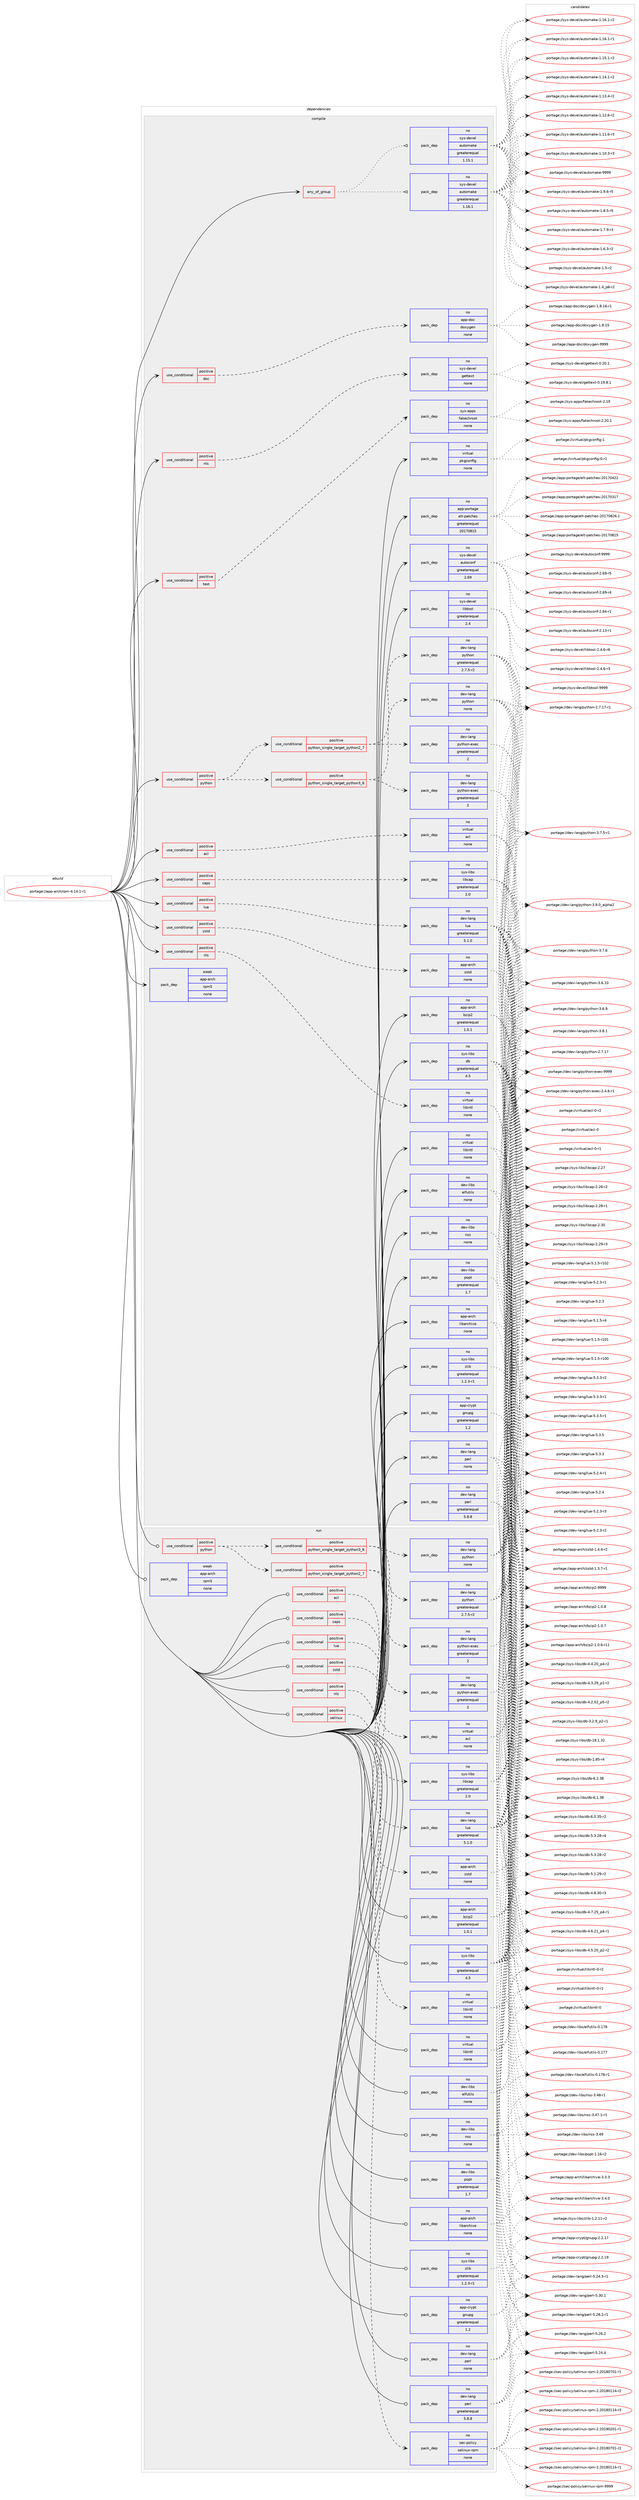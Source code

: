 digraph prolog {

# *************
# Graph options
# *************

newrank=true;
concentrate=true;
compound=true;
graph [rankdir=LR,fontname=Helvetica,fontsize=10,ranksep=1.5];#, ranksep=2.5, nodesep=0.2];
edge  [arrowhead=vee];
node  [fontname=Helvetica,fontsize=10];

# **********
# The ebuild
# **********

subgraph cluster_leftcol {
color=gray;
label=<<i>ebuild</i>>;
id [label="portage://app-arch/rpm-4.14.1-r1", color=red, width=4, href="../app-arch/rpm-4.14.1-r1.svg"];
}

# ****************
# The dependencies
# ****************

subgraph cluster_midcol {
color=gray;
label=<<i>dependencies</i>>;
subgraph cluster_compile {
fillcolor="#eeeeee";
style=filled;
label=<<i>compile</i>>;
subgraph any8344 {
dependency648805 [label=<<TABLE BORDER="0" CELLBORDER="1" CELLSPACING="0" CELLPADDING="4"><TR><TD CELLPADDING="10">any_of_group</TD></TR></TABLE>>, shape=none, color=red];subgraph pack487070 {
dependency648806 [label=<<TABLE BORDER="0" CELLBORDER="1" CELLSPACING="0" CELLPADDING="4" WIDTH="220"><TR><TD ROWSPAN="6" CELLPADDING="30">pack_dep</TD></TR><TR><TD WIDTH="110">no</TD></TR><TR><TD>sys-devel</TD></TR><TR><TD>automake</TD></TR><TR><TD>greaterequal</TD></TR><TR><TD>1.16.1</TD></TR></TABLE>>, shape=none, color=blue];
}
dependency648805:e -> dependency648806:w [weight=20,style="dotted",arrowhead="oinv"];
subgraph pack487071 {
dependency648807 [label=<<TABLE BORDER="0" CELLBORDER="1" CELLSPACING="0" CELLPADDING="4" WIDTH="220"><TR><TD ROWSPAN="6" CELLPADDING="30">pack_dep</TD></TR><TR><TD WIDTH="110">no</TD></TR><TR><TD>sys-devel</TD></TR><TR><TD>automake</TD></TR><TR><TD>greaterequal</TD></TR><TR><TD>1.15.1</TD></TR></TABLE>>, shape=none, color=blue];
}
dependency648805:e -> dependency648807:w [weight=20,style="dotted",arrowhead="oinv"];
}
id:e -> dependency648805:w [weight=20,style="solid",arrowhead="vee"];
subgraph cond153098 {
dependency648808 [label=<<TABLE BORDER="0" CELLBORDER="1" CELLSPACING="0" CELLPADDING="4"><TR><TD ROWSPAN="3" CELLPADDING="10">use_conditional</TD></TR><TR><TD>positive</TD></TR><TR><TD>acl</TD></TR></TABLE>>, shape=none, color=red];
subgraph pack487072 {
dependency648809 [label=<<TABLE BORDER="0" CELLBORDER="1" CELLSPACING="0" CELLPADDING="4" WIDTH="220"><TR><TD ROWSPAN="6" CELLPADDING="30">pack_dep</TD></TR><TR><TD WIDTH="110">no</TD></TR><TR><TD>virtual</TD></TR><TR><TD>acl</TD></TR><TR><TD>none</TD></TR><TR><TD></TD></TR></TABLE>>, shape=none, color=blue];
}
dependency648808:e -> dependency648809:w [weight=20,style="dashed",arrowhead="vee"];
}
id:e -> dependency648808:w [weight=20,style="solid",arrowhead="vee"];
subgraph cond153099 {
dependency648810 [label=<<TABLE BORDER="0" CELLBORDER="1" CELLSPACING="0" CELLPADDING="4"><TR><TD ROWSPAN="3" CELLPADDING="10">use_conditional</TD></TR><TR><TD>positive</TD></TR><TR><TD>caps</TD></TR></TABLE>>, shape=none, color=red];
subgraph pack487073 {
dependency648811 [label=<<TABLE BORDER="0" CELLBORDER="1" CELLSPACING="0" CELLPADDING="4" WIDTH="220"><TR><TD ROWSPAN="6" CELLPADDING="30">pack_dep</TD></TR><TR><TD WIDTH="110">no</TD></TR><TR><TD>sys-libs</TD></TR><TR><TD>libcap</TD></TR><TR><TD>greaterequal</TD></TR><TR><TD>2.0</TD></TR></TABLE>>, shape=none, color=blue];
}
dependency648810:e -> dependency648811:w [weight=20,style="dashed",arrowhead="vee"];
}
id:e -> dependency648810:w [weight=20,style="solid",arrowhead="vee"];
subgraph cond153100 {
dependency648812 [label=<<TABLE BORDER="0" CELLBORDER="1" CELLSPACING="0" CELLPADDING="4"><TR><TD ROWSPAN="3" CELLPADDING="10">use_conditional</TD></TR><TR><TD>positive</TD></TR><TR><TD>doc</TD></TR></TABLE>>, shape=none, color=red];
subgraph pack487074 {
dependency648813 [label=<<TABLE BORDER="0" CELLBORDER="1" CELLSPACING="0" CELLPADDING="4" WIDTH="220"><TR><TD ROWSPAN="6" CELLPADDING="30">pack_dep</TD></TR><TR><TD WIDTH="110">no</TD></TR><TR><TD>app-doc</TD></TR><TR><TD>doxygen</TD></TR><TR><TD>none</TD></TR><TR><TD></TD></TR></TABLE>>, shape=none, color=blue];
}
dependency648812:e -> dependency648813:w [weight=20,style="dashed",arrowhead="vee"];
}
id:e -> dependency648812:w [weight=20,style="solid",arrowhead="vee"];
subgraph cond153101 {
dependency648814 [label=<<TABLE BORDER="0" CELLBORDER="1" CELLSPACING="0" CELLPADDING="4"><TR><TD ROWSPAN="3" CELLPADDING="10">use_conditional</TD></TR><TR><TD>positive</TD></TR><TR><TD>lua</TD></TR></TABLE>>, shape=none, color=red];
subgraph pack487075 {
dependency648815 [label=<<TABLE BORDER="0" CELLBORDER="1" CELLSPACING="0" CELLPADDING="4" WIDTH="220"><TR><TD ROWSPAN="6" CELLPADDING="30">pack_dep</TD></TR><TR><TD WIDTH="110">no</TD></TR><TR><TD>dev-lang</TD></TR><TR><TD>lua</TD></TR><TR><TD>greaterequal</TD></TR><TR><TD>5.1.0</TD></TR></TABLE>>, shape=none, color=blue];
}
dependency648814:e -> dependency648815:w [weight=20,style="dashed",arrowhead="vee"];
}
id:e -> dependency648814:w [weight=20,style="solid",arrowhead="vee"];
subgraph cond153102 {
dependency648816 [label=<<TABLE BORDER="0" CELLBORDER="1" CELLSPACING="0" CELLPADDING="4"><TR><TD ROWSPAN="3" CELLPADDING="10">use_conditional</TD></TR><TR><TD>positive</TD></TR><TR><TD>nls</TD></TR></TABLE>>, shape=none, color=red];
subgraph pack487076 {
dependency648817 [label=<<TABLE BORDER="0" CELLBORDER="1" CELLSPACING="0" CELLPADDING="4" WIDTH="220"><TR><TD ROWSPAN="6" CELLPADDING="30">pack_dep</TD></TR><TR><TD WIDTH="110">no</TD></TR><TR><TD>sys-devel</TD></TR><TR><TD>gettext</TD></TR><TR><TD>none</TD></TR><TR><TD></TD></TR></TABLE>>, shape=none, color=blue];
}
dependency648816:e -> dependency648817:w [weight=20,style="dashed",arrowhead="vee"];
}
id:e -> dependency648816:w [weight=20,style="solid",arrowhead="vee"];
subgraph cond153103 {
dependency648818 [label=<<TABLE BORDER="0" CELLBORDER="1" CELLSPACING="0" CELLPADDING="4"><TR><TD ROWSPAN="3" CELLPADDING="10">use_conditional</TD></TR><TR><TD>positive</TD></TR><TR><TD>nls</TD></TR></TABLE>>, shape=none, color=red];
subgraph pack487077 {
dependency648819 [label=<<TABLE BORDER="0" CELLBORDER="1" CELLSPACING="0" CELLPADDING="4" WIDTH="220"><TR><TD ROWSPAN="6" CELLPADDING="30">pack_dep</TD></TR><TR><TD WIDTH="110">no</TD></TR><TR><TD>virtual</TD></TR><TR><TD>libintl</TD></TR><TR><TD>none</TD></TR><TR><TD></TD></TR></TABLE>>, shape=none, color=blue];
}
dependency648818:e -> dependency648819:w [weight=20,style="dashed",arrowhead="vee"];
}
id:e -> dependency648818:w [weight=20,style="solid",arrowhead="vee"];
subgraph cond153104 {
dependency648820 [label=<<TABLE BORDER="0" CELLBORDER="1" CELLSPACING="0" CELLPADDING="4"><TR><TD ROWSPAN="3" CELLPADDING="10">use_conditional</TD></TR><TR><TD>positive</TD></TR><TR><TD>python</TD></TR></TABLE>>, shape=none, color=red];
subgraph cond153105 {
dependency648821 [label=<<TABLE BORDER="0" CELLBORDER="1" CELLSPACING="0" CELLPADDING="4"><TR><TD ROWSPAN="3" CELLPADDING="10">use_conditional</TD></TR><TR><TD>positive</TD></TR><TR><TD>python_single_target_python2_7</TD></TR></TABLE>>, shape=none, color=red];
subgraph pack487078 {
dependency648822 [label=<<TABLE BORDER="0" CELLBORDER="1" CELLSPACING="0" CELLPADDING="4" WIDTH="220"><TR><TD ROWSPAN="6" CELLPADDING="30">pack_dep</TD></TR><TR><TD WIDTH="110">no</TD></TR><TR><TD>dev-lang</TD></TR><TR><TD>python</TD></TR><TR><TD>greaterequal</TD></TR><TR><TD>2.7.5-r2</TD></TR></TABLE>>, shape=none, color=blue];
}
dependency648821:e -> dependency648822:w [weight=20,style="dashed",arrowhead="vee"];
subgraph pack487079 {
dependency648823 [label=<<TABLE BORDER="0" CELLBORDER="1" CELLSPACING="0" CELLPADDING="4" WIDTH="220"><TR><TD ROWSPAN="6" CELLPADDING="30">pack_dep</TD></TR><TR><TD WIDTH="110">no</TD></TR><TR><TD>dev-lang</TD></TR><TR><TD>python-exec</TD></TR><TR><TD>greaterequal</TD></TR><TR><TD>2</TD></TR></TABLE>>, shape=none, color=blue];
}
dependency648821:e -> dependency648823:w [weight=20,style="dashed",arrowhead="vee"];
}
dependency648820:e -> dependency648821:w [weight=20,style="dashed",arrowhead="vee"];
subgraph cond153106 {
dependency648824 [label=<<TABLE BORDER="0" CELLBORDER="1" CELLSPACING="0" CELLPADDING="4"><TR><TD ROWSPAN="3" CELLPADDING="10">use_conditional</TD></TR><TR><TD>positive</TD></TR><TR><TD>python_single_target_python3_6</TD></TR></TABLE>>, shape=none, color=red];
subgraph pack487080 {
dependency648825 [label=<<TABLE BORDER="0" CELLBORDER="1" CELLSPACING="0" CELLPADDING="4" WIDTH="220"><TR><TD ROWSPAN="6" CELLPADDING="30">pack_dep</TD></TR><TR><TD WIDTH="110">no</TD></TR><TR><TD>dev-lang</TD></TR><TR><TD>python</TD></TR><TR><TD>none</TD></TR><TR><TD></TD></TR></TABLE>>, shape=none, color=blue];
}
dependency648824:e -> dependency648825:w [weight=20,style="dashed",arrowhead="vee"];
subgraph pack487081 {
dependency648826 [label=<<TABLE BORDER="0" CELLBORDER="1" CELLSPACING="0" CELLPADDING="4" WIDTH="220"><TR><TD ROWSPAN="6" CELLPADDING="30">pack_dep</TD></TR><TR><TD WIDTH="110">no</TD></TR><TR><TD>dev-lang</TD></TR><TR><TD>python-exec</TD></TR><TR><TD>greaterequal</TD></TR><TR><TD>2</TD></TR></TABLE>>, shape=none, color=blue];
}
dependency648824:e -> dependency648826:w [weight=20,style="dashed",arrowhead="vee"];
}
dependency648820:e -> dependency648824:w [weight=20,style="dashed",arrowhead="vee"];
}
id:e -> dependency648820:w [weight=20,style="solid",arrowhead="vee"];
subgraph cond153107 {
dependency648827 [label=<<TABLE BORDER="0" CELLBORDER="1" CELLSPACING="0" CELLPADDING="4"><TR><TD ROWSPAN="3" CELLPADDING="10">use_conditional</TD></TR><TR><TD>positive</TD></TR><TR><TD>test</TD></TR></TABLE>>, shape=none, color=red];
subgraph pack487082 {
dependency648828 [label=<<TABLE BORDER="0" CELLBORDER="1" CELLSPACING="0" CELLPADDING="4" WIDTH="220"><TR><TD ROWSPAN="6" CELLPADDING="30">pack_dep</TD></TR><TR><TD WIDTH="110">no</TD></TR><TR><TD>sys-apps</TD></TR><TR><TD>fakechroot</TD></TR><TR><TD>none</TD></TR><TR><TD></TD></TR></TABLE>>, shape=none, color=blue];
}
dependency648827:e -> dependency648828:w [weight=20,style="dashed",arrowhead="vee"];
}
id:e -> dependency648827:w [weight=20,style="solid",arrowhead="vee"];
subgraph cond153108 {
dependency648829 [label=<<TABLE BORDER="0" CELLBORDER="1" CELLSPACING="0" CELLPADDING="4"><TR><TD ROWSPAN="3" CELLPADDING="10">use_conditional</TD></TR><TR><TD>positive</TD></TR><TR><TD>zstd</TD></TR></TABLE>>, shape=none, color=red];
subgraph pack487083 {
dependency648830 [label=<<TABLE BORDER="0" CELLBORDER="1" CELLSPACING="0" CELLPADDING="4" WIDTH="220"><TR><TD ROWSPAN="6" CELLPADDING="30">pack_dep</TD></TR><TR><TD WIDTH="110">no</TD></TR><TR><TD>app-arch</TD></TR><TR><TD>zstd</TD></TR><TR><TD>none</TD></TR><TR><TD></TD></TR></TABLE>>, shape=none, color=blue];
}
dependency648829:e -> dependency648830:w [weight=20,style="dashed",arrowhead="vee"];
}
id:e -> dependency648829:w [weight=20,style="solid",arrowhead="vee"];
subgraph pack487084 {
dependency648831 [label=<<TABLE BORDER="0" CELLBORDER="1" CELLSPACING="0" CELLPADDING="4" WIDTH="220"><TR><TD ROWSPAN="6" CELLPADDING="30">pack_dep</TD></TR><TR><TD WIDTH="110">no</TD></TR><TR><TD>app-arch</TD></TR><TR><TD>bzip2</TD></TR><TR><TD>greaterequal</TD></TR><TR><TD>1.0.1</TD></TR></TABLE>>, shape=none, color=blue];
}
id:e -> dependency648831:w [weight=20,style="solid",arrowhead="vee"];
subgraph pack487085 {
dependency648832 [label=<<TABLE BORDER="0" CELLBORDER="1" CELLSPACING="0" CELLPADDING="4" WIDTH="220"><TR><TD ROWSPAN="6" CELLPADDING="30">pack_dep</TD></TR><TR><TD WIDTH="110">no</TD></TR><TR><TD>app-arch</TD></TR><TR><TD>libarchive</TD></TR><TR><TD>none</TD></TR><TR><TD></TD></TR></TABLE>>, shape=none, color=blue];
}
id:e -> dependency648832:w [weight=20,style="solid",arrowhead="vee"];
subgraph pack487086 {
dependency648833 [label=<<TABLE BORDER="0" CELLBORDER="1" CELLSPACING="0" CELLPADDING="4" WIDTH="220"><TR><TD ROWSPAN="6" CELLPADDING="30">pack_dep</TD></TR><TR><TD WIDTH="110">no</TD></TR><TR><TD>app-crypt</TD></TR><TR><TD>gnupg</TD></TR><TR><TD>greaterequal</TD></TR><TR><TD>1.2</TD></TR></TABLE>>, shape=none, color=blue];
}
id:e -> dependency648833:w [weight=20,style="solid",arrowhead="vee"];
subgraph pack487087 {
dependency648834 [label=<<TABLE BORDER="0" CELLBORDER="1" CELLSPACING="0" CELLPADDING="4" WIDTH="220"><TR><TD ROWSPAN="6" CELLPADDING="30">pack_dep</TD></TR><TR><TD WIDTH="110">no</TD></TR><TR><TD>app-portage</TD></TR><TR><TD>elt-patches</TD></TR><TR><TD>greaterequal</TD></TR><TR><TD>20170815</TD></TR></TABLE>>, shape=none, color=blue];
}
id:e -> dependency648834:w [weight=20,style="solid",arrowhead="vee"];
subgraph pack487088 {
dependency648835 [label=<<TABLE BORDER="0" CELLBORDER="1" CELLSPACING="0" CELLPADDING="4" WIDTH="220"><TR><TD ROWSPAN="6" CELLPADDING="30">pack_dep</TD></TR><TR><TD WIDTH="110">no</TD></TR><TR><TD>dev-lang</TD></TR><TR><TD>perl</TD></TR><TR><TD>greaterequal</TD></TR><TR><TD>5.8.8</TD></TR></TABLE>>, shape=none, color=blue];
}
id:e -> dependency648835:w [weight=20,style="solid",arrowhead="vee"];
subgraph pack487089 {
dependency648836 [label=<<TABLE BORDER="0" CELLBORDER="1" CELLSPACING="0" CELLPADDING="4" WIDTH="220"><TR><TD ROWSPAN="6" CELLPADDING="30">pack_dep</TD></TR><TR><TD WIDTH="110">no</TD></TR><TR><TD>dev-lang</TD></TR><TR><TD>perl</TD></TR><TR><TD>none</TD></TR><TR><TD></TD></TR></TABLE>>, shape=none, color=blue];
}
id:e -> dependency648836:w [weight=20,style="solid",arrowhead="vee"];
subgraph pack487090 {
dependency648837 [label=<<TABLE BORDER="0" CELLBORDER="1" CELLSPACING="0" CELLPADDING="4" WIDTH="220"><TR><TD ROWSPAN="6" CELLPADDING="30">pack_dep</TD></TR><TR><TD WIDTH="110">no</TD></TR><TR><TD>dev-libs</TD></TR><TR><TD>elfutils</TD></TR><TR><TD>none</TD></TR><TR><TD></TD></TR></TABLE>>, shape=none, color=blue];
}
id:e -> dependency648837:w [weight=20,style="solid",arrowhead="vee"];
subgraph pack487091 {
dependency648838 [label=<<TABLE BORDER="0" CELLBORDER="1" CELLSPACING="0" CELLPADDING="4" WIDTH="220"><TR><TD ROWSPAN="6" CELLPADDING="30">pack_dep</TD></TR><TR><TD WIDTH="110">no</TD></TR><TR><TD>dev-libs</TD></TR><TR><TD>nss</TD></TR><TR><TD>none</TD></TR><TR><TD></TD></TR></TABLE>>, shape=none, color=blue];
}
id:e -> dependency648838:w [weight=20,style="solid",arrowhead="vee"];
subgraph pack487092 {
dependency648839 [label=<<TABLE BORDER="0" CELLBORDER="1" CELLSPACING="0" CELLPADDING="4" WIDTH="220"><TR><TD ROWSPAN="6" CELLPADDING="30">pack_dep</TD></TR><TR><TD WIDTH="110">no</TD></TR><TR><TD>dev-libs</TD></TR><TR><TD>popt</TD></TR><TR><TD>greaterequal</TD></TR><TR><TD>1.7</TD></TR></TABLE>>, shape=none, color=blue];
}
id:e -> dependency648839:w [weight=20,style="solid",arrowhead="vee"];
subgraph pack487093 {
dependency648840 [label=<<TABLE BORDER="0" CELLBORDER="1" CELLSPACING="0" CELLPADDING="4" WIDTH="220"><TR><TD ROWSPAN="6" CELLPADDING="30">pack_dep</TD></TR><TR><TD WIDTH="110">no</TD></TR><TR><TD>sys-devel</TD></TR><TR><TD>autoconf</TD></TR><TR><TD>greaterequal</TD></TR><TR><TD>2.69</TD></TR></TABLE>>, shape=none, color=blue];
}
id:e -> dependency648840:w [weight=20,style="solid",arrowhead="vee"];
subgraph pack487094 {
dependency648841 [label=<<TABLE BORDER="0" CELLBORDER="1" CELLSPACING="0" CELLPADDING="4" WIDTH="220"><TR><TD ROWSPAN="6" CELLPADDING="30">pack_dep</TD></TR><TR><TD WIDTH="110">no</TD></TR><TR><TD>sys-devel</TD></TR><TR><TD>libtool</TD></TR><TR><TD>greaterequal</TD></TR><TR><TD>2.4</TD></TR></TABLE>>, shape=none, color=blue];
}
id:e -> dependency648841:w [weight=20,style="solid",arrowhead="vee"];
subgraph pack487095 {
dependency648842 [label=<<TABLE BORDER="0" CELLBORDER="1" CELLSPACING="0" CELLPADDING="4" WIDTH="220"><TR><TD ROWSPAN="6" CELLPADDING="30">pack_dep</TD></TR><TR><TD WIDTH="110">no</TD></TR><TR><TD>sys-libs</TD></TR><TR><TD>db</TD></TR><TR><TD>greaterequal</TD></TR><TR><TD>4.5</TD></TR></TABLE>>, shape=none, color=blue];
}
id:e -> dependency648842:w [weight=20,style="solid",arrowhead="vee"];
subgraph pack487096 {
dependency648843 [label=<<TABLE BORDER="0" CELLBORDER="1" CELLSPACING="0" CELLPADDING="4" WIDTH="220"><TR><TD ROWSPAN="6" CELLPADDING="30">pack_dep</TD></TR><TR><TD WIDTH="110">no</TD></TR><TR><TD>sys-libs</TD></TR><TR><TD>zlib</TD></TR><TR><TD>greaterequal</TD></TR><TR><TD>1.2.3-r1</TD></TR></TABLE>>, shape=none, color=blue];
}
id:e -> dependency648843:w [weight=20,style="solid",arrowhead="vee"];
subgraph pack487097 {
dependency648844 [label=<<TABLE BORDER="0" CELLBORDER="1" CELLSPACING="0" CELLPADDING="4" WIDTH="220"><TR><TD ROWSPAN="6" CELLPADDING="30">pack_dep</TD></TR><TR><TD WIDTH="110">no</TD></TR><TR><TD>virtual</TD></TR><TR><TD>libintl</TD></TR><TR><TD>none</TD></TR><TR><TD></TD></TR></TABLE>>, shape=none, color=blue];
}
id:e -> dependency648844:w [weight=20,style="solid",arrowhead="vee"];
subgraph pack487098 {
dependency648845 [label=<<TABLE BORDER="0" CELLBORDER="1" CELLSPACING="0" CELLPADDING="4" WIDTH="220"><TR><TD ROWSPAN="6" CELLPADDING="30">pack_dep</TD></TR><TR><TD WIDTH="110">no</TD></TR><TR><TD>virtual</TD></TR><TR><TD>pkgconfig</TD></TR><TR><TD>none</TD></TR><TR><TD></TD></TR></TABLE>>, shape=none, color=blue];
}
id:e -> dependency648845:w [weight=20,style="solid",arrowhead="vee"];
subgraph pack487099 {
dependency648846 [label=<<TABLE BORDER="0" CELLBORDER="1" CELLSPACING="0" CELLPADDING="4" WIDTH="220"><TR><TD ROWSPAN="6" CELLPADDING="30">pack_dep</TD></TR><TR><TD WIDTH="110">weak</TD></TR><TR><TD>app-arch</TD></TR><TR><TD>rpm5</TD></TR><TR><TD>none</TD></TR><TR><TD></TD></TR></TABLE>>, shape=none, color=blue];
}
id:e -> dependency648846:w [weight=20,style="solid",arrowhead="vee"];
}
subgraph cluster_compileandrun {
fillcolor="#eeeeee";
style=filled;
label=<<i>compile and run</i>>;
}
subgraph cluster_run {
fillcolor="#eeeeee";
style=filled;
label=<<i>run</i>>;
subgraph cond153109 {
dependency648847 [label=<<TABLE BORDER="0" CELLBORDER="1" CELLSPACING="0" CELLPADDING="4"><TR><TD ROWSPAN="3" CELLPADDING="10">use_conditional</TD></TR><TR><TD>positive</TD></TR><TR><TD>acl</TD></TR></TABLE>>, shape=none, color=red];
subgraph pack487100 {
dependency648848 [label=<<TABLE BORDER="0" CELLBORDER="1" CELLSPACING="0" CELLPADDING="4" WIDTH="220"><TR><TD ROWSPAN="6" CELLPADDING="30">pack_dep</TD></TR><TR><TD WIDTH="110">no</TD></TR><TR><TD>virtual</TD></TR><TR><TD>acl</TD></TR><TR><TD>none</TD></TR><TR><TD></TD></TR></TABLE>>, shape=none, color=blue];
}
dependency648847:e -> dependency648848:w [weight=20,style="dashed",arrowhead="vee"];
}
id:e -> dependency648847:w [weight=20,style="solid",arrowhead="odot"];
subgraph cond153110 {
dependency648849 [label=<<TABLE BORDER="0" CELLBORDER="1" CELLSPACING="0" CELLPADDING="4"><TR><TD ROWSPAN="3" CELLPADDING="10">use_conditional</TD></TR><TR><TD>positive</TD></TR><TR><TD>caps</TD></TR></TABLE>>, shape=none, color=red];
subgraph pack487101 {
dependency648850 [label=<<TABLE BORDER="0" CELLBORDER="1" CELLSPACING="0" CELLPADDING="4" WIDTH="220"><TR><TD ROWSPAN="6" CELLPADDING="30">pack_dep</TD></TR><TR><TD WIDTH="110">no</TD></TR><TR><TD>sys-libs</TD></TR><TR><TD>libcap</TD></TR><TR><TD>greaterequal</TD></TR><TR><TD>2.0</TD></TR></TABLE>>, shape=none, color=blue];
}
dependency648849:e -> dependency648850:w [weight=20,style="dashed",arrowhead="vee"];
}
id:e -> dependency648849:w [weight=20,style="solid",arrowhead="odot"];
subgraph cond153111 {
dependency648851 [label=<<TABLE BORDER="0" CELLBORDER="1" CELLSPACING="0" CELLPADDING="4"><TR><TD ROWSPAN="3" CELLPADDING="10">use_conditional</TD></TR><TR><TD>positive</TD></TR><TR><TD>lua</TD></TR></TABLE>>, shape=none, color=red];
subgraph pack487102 {
dependency648852 [label=<<TABLE BORDER="0" CELLBORDER="1" CELLSPACING="0" CELLPADDING="4" WIDTH="220"><TR><TD ROWSPAN="6" CELLPADDING="30">pack_dep</TD></TR><TR><TD WIDTH="110">no</TD></TR><TR><TD>dev-lang</TD></TR><TR><TD>lua</TD></TR><TR><TD>greaterequal</TD></TR><TR><TD>5.1.0</TD></TR></TABLE>>, shape=none, color=blue];
}
dependency648851:e -> dependency648852:w [weight=20,style="dashed",arrowhead="vee"];
}
id:e -> dependency648851:w [weight=20,style="solid",arrowhead="odot"];
subgraph cond153112 {
dependency648853 [label=<<TABLE BORDER="0" CELLBORDER="1" CELLSPACING="0" CELLPADDING="4"><TR><TD ROWSPAN="3" CELLPADDING="10">use_conditional</TD></TR><TR><TD>positive</TD></TR><TR><TD>nls</TD></TR></TABLE>>, shape=none, color=red];
subgraph pack487103 {
dependency648854 [label=<<TABLE BORDER="0" CELLBORDER="1" CELLSPACING="0" CELLPADDING="4" WIDTH="220"><TR><TD ROWSPAN="6" CELLPADDING="30">pack_dep</TD></TR><TR><TD WIDTH="110">no</TD></TR><TR><TD>virtual</TD></TR><TR><TD>libintl</TD></TR><TR><TD>none</TD></TR><TR><TD></TD></TR></TABLE>>, shape=none, color=blue];
}
dependency648853:e -> dependency648854:w [weight=20,style="dashed",arrowhead="vee"];
}
id:e -> dependency648853:w [weight=20,style="solid",arrowhead="odot"];
subgraph cond153113 {
dependency648855 [label=<<TABLE BORDER="0" CELLBORDER="1" CELLSPACING="0" CELLPADDING="4"><TR><TD ROWSPAN="3" CELLPADDING="10">use_conditional</TD></TR><TR><TD>positive</TD></TR><TR><TD>python</TD></TR></TABLE>>, shape=none, color=red];
subgraph cond153114 {
dependency648856 [label=<<TABLE BORDER="0" CELLBORDER="1" CELLSPACING="0" CELLPADDING="4"><TR><TD ROWSPAN="3" CELLPADDING="10">use_conditional</TD></TR><TR><TD>positive</TD></TR><TR><TD>python_single_target_python2_7</TD></TR></TABLE>>, shape=none, color=red];
subgraph pack487104 {
dependency648857 [label=<<TABLE BORDER="0" CELLBORDER="1" CELLSPACING="0" CELLPADDING="4" WIDTH="220"><TR><TD ROWSPAN="6" CELLPADDING="30">pack_dep</TD></TR><TR><TD WIDTH="110">no</TD></TR><TR><TD>dev-lang</TD></TR><TR><TD>python</TD></TR><TR><TD>greaterequal</TD></TR><TR><TD>2.7.5-r2</TD></TR></TABLE>>, shape=none, color=blue];
}
dependency648856:e -> dependency648857:w [weight=20,style="dashed",arrowhead="vee"];
subgraph pack487105 {
dependency648858 [label=<<TABLE BORDER="0" CELLBORDER="1" CELLSPACING="0" CELLPADDING="4" WIDTH="220"><TR><TD ROWSPAN="6" CELLPADDING="30">pack_dep</TD></TR><TR><TD WIDTH="110">no</TD></TR><TR><TD>dev-lang</TD></TR><TR><TD>python-exec</TD></TR><TR><TD>greaterequal</TD></TR><TR><TD>2</TD></TR></TABLE>>, shape=none, color=blue];
}
dependency648856:e -> dependency648858:w [weight=20,style="dashed",arrowhead="vee"];
}
dependency648855:e -> dependency648856:w [weight=20,style="dashed",arrowhead="vee"];
subgraph cond153115 {
dependency648859 [label=<<TABLE BORDER="0" CELLBORDER="1" CELLSPACING="0" CELLPADDING="4"><TR><TD ROWSPAN="3" CELLPADDING="10">use_conditional</TD></TR><TR><TD>positive</TD></TR><TR><TD>python_single_target_python3_6</TD></TR></TABLE>>, shape=none, color=red];
subgraph pack487106 {
dependency648860 [label=<<TABLE BORDER="0" CELLBORDER="1" CELLSPACING="0" CELLPADDING="4" WIDTH="220"><TR><TD ROWSPAN="6" CELLPADDING="30">pack_dep</TD></TR><TR><TD WIDTH="110">no</TD></TR><TR><TD>dev-lang</TD></TR><TR><TD>python</TD></TR><TR><TD>none</TD></TR><TR><TD></TD></TR></TABLE>>, shape=none, color=blue];
}
dependency648859:e -> dependency648860:w [weight=20,style="dashed",arrowhead="vee"];
subgraph pack487107 {
dependency648861 [label=<<TABLE BORDER="0" CELLBORDER="1" CELLSPACING="0" CELLPADDING="4" WIDTH="220"><TR><TD ROWSPAN="6" CELLPADDING="30">pack_dep</TD></TR><TR><TD WIDTH="110">no</TD></TR><TR><TD>dev-lang</TD></TR><TR><TD>python-exec</TD></TR><TR><TD>greaterequal</TD></TR><TR><TD>2</TD></TR></TABLE>>, shape=none, color=blue];
}
dependency648859:e -> dependency648861:w [weight=20,style="dashed",arrowhead="vee"];
}
dependency648855:e -> dependency648859:w [weight=20,style="dashed",arrowhead="vee"];
}
id:e -> dependency648855:w [weight=20,style="solid",arrowhead="odot"];
subgraph cond153116 {
dependency648862 [label=<<TABLE BORDER="0" CELLBORDER="1" CELLSPACING="0" CELLPADDING="4"><TR><TD ROWSPAN="3" CELLPADDING="10">use_conditional</TD></TR><TR><TD>positive</TD></TR><TR><TD>selinux</TD></TR></TABLE>>, shape=none, color=red];
subgraph pack487108 {
dependency648863 [label=<<TABLE BORDER="0" CELLBORDER="1" CELLSPACING="0" CELLPADDING="4" WIDTH="220"><TR><TD ROWSPAN="6" CELLPADDING="30">pack_dep</TD></TR><TR><TD WIDTH="110">no</TD></TR><TR><TD>sec-policy</TD></TR><TR><TD>selinux-rpm</TD></TR><TR><TD>none</TD></TR><TR><TD></TD></TR></TABLE>>, shape=none, color=blue];
}
dependency648862:e -> dependency648863:w [weight=20,style="dashed",arrowhead="vee"];
}
id:e -> dependency648862:w [weight=20,style="solid",arrowhead="odot"];
subgraph cond153117 {
dependency648864 [label=<<TABLE BORDER="0" CELLBORDER="1" CELLSPACING="0" CELLPADDING="4"><TR><TD ROWSPAN="3" CELLPADDING="10">use_conditional</TD></TR><TR><TD>positive</TD></TR><TR><TD>zstd</TD></TR></TABLE>>, shape=none, color=red];
subgraph pack487109 {
dependency648865 [label=<<TABLE BORDER="0" CELLBORDER="1" CELLSPACING="0" CELLPADDING="4" WIDTH="220"><TR><TD ROWSPAN="6" CELLPADDING="30">pack_dep</TD></TR><TR><TD WIDTH="110">no</TD></TR><TR><TD>app-arch</TD></TR><TR><TD>zstd</TD></TR><TR><TD>none</TD></TR><TR><TD></TD></TR></TABLE>>, shape=none, color=blue];
}
dependency648864:e -> dependency648865:w [weight=20,style="dashed",arrowhead="vee"];
}
id:e -> dependency648864:w [weight=20,style="solid",arrowhead="odot"];
subgraph pack487110 {
dependency648866 [label=<<TABLE BORDER="0" CELLBORDER="1" CELLSPACING="0" CELLPADDING="4" WIDTH="220"><TR><TD ROWSPAN="6" CELLPADDING="30">pack_dep</TD></TR><TR><TD WIDTH="110">no</TD></TR><TR><TD>app-arch</TD></TR><TR><TD>bzip2</TD></TR><TR><TD>greaterequal</TD></TR><TR><TD>1.0.1</TD></TR></TABLE>>, shape=none, color=blue];
}
id:e -> dependency648866:w [weight=20,style="solid",arrowhead="odot"];
subgraph pack487111 {
dependency648867 [label=<<TABLE BORDER="0" CELLBORDER="1" CELLSPACING="0" CELLPADDING="4" WIDTH="220"><TR><TD ROWSPAN="6" CELLPADDING="30">pack_dep</TD></TR><TR><TD WIDTH="110">no</TD></TR><TR><TD>app-arch</TD></TR><TR><TD>libarchive</TD></TR><TR><TD>none</TD></TR><TR><TD></TD></TR></TABLE>>, shape=none, color=blue];
}
id:e -> dependency648867:w [weight=20,style="solid",arrowhead="odot"];
subgraph pack487112 {
dependency648868 [label=<<TABLE BORDER="0" CELLBORDER="1" CELLSPACING="0" CELLPADDING="4" WIDTH="220"><TR><TD ROWSPAN="6" CELLPADDING="30">pack_dep</TD></TR><TR><TD WIDTH="110">no</TD></TR><TR><TD>app-crypt</TD></TR><TR><TD>gnupg</TD></TR><TR><TD>greaterequal</TD></TR><TR><TD>1.2</TD></TR></TABLE>>, shape=none, color=blue];
}
id:e -> dependency648868:w [weight=20,style="solid",arrowhead="odot"];
subgraph pack487113 {
dependency648869 [label=<<TABLE BORDER="0" CELLBORDER="1" CELLSPACING="0" CELLPADDING="4" WIDTH="220"><TR><TD ROWSPAN="6" CELLPADDING="30">pack_dep</TD></TR><TR><TD WIDTH="110">no</TD></TR><TR><TD>dev-lang</TD></TR><TR><TD>perl</TD></TR><TR><TD>greaterequal</TD></TR><TR><TD>5.8.8</TD></TR></TABLE>>, shape=none, color=blue];
}
id:e -> dependency648869:w [weight=20,style="solid",arrowhead="odot"];
subgraph pack487114 {
dependency648870 [label=<<TABLE BORDER="0" CELLBORDER="1" CELLSPACING="0" CELLPADDING="4" WIDTH="220"><TR><TD ROWSPAN="6" CELLPADDING="30">pack_dep</TD></TR><TR><TD WIDTH="110">no</TD></TR><TR><TD>dev-lang</TD></TR><TR><TD>perl</TD></TR><TR><TD>none</TD></TR><TR><TD></TD></TR></TABLE>>, shape=none, color=blue];
}
id:e -> dependency648870:w [weight=20,style="solid",arrowhead="odot"];
subgraph pack487115 {
dependency648871 [label=<<TABLE BORDER="0" CELLBORDER="1" CELLSPACING="0" CELLPADDING="4" WIDTH="220"><TR><TD ROWSPAN="6" CELLPADDING="30">pack_dep</TD></TR><TR><TD WIDTH="110">no</TD></TR><TR><TD>dev-libs</TD></TR><TR><TD>elfutils</TD></TR><TR><TD>none</TD></TR><TR><TD></TD></TR></TABLE>>, shape=none, color=blue];
}
id:e -> dependency648871:w [weight=20,style="solid",arrowhead="odot"];
subgraph pack487116 {
dependency648872 [label=<<TABLE BORDER="0" CELLBORDER="1" CELLSPACING="0" CELLPADDING="4" WIDTH="220"><TR><TD ROWSPAN="6" CELLPADDING="30">pack_dep</TD></TR><TR><TD WIDTH="110">no</TD></TR><TR><TD>dev-libs</TD></TR><TR><TD>nss</TD></TR><TR><TD>none</TD></TR><TR><TD></TD></TR></TABLE>>, shape=none, color=blue];
}
id:e -> dependency648872:w [weight=20,style="solid",arrowhead="odot"];
subgraph pack487117 {
dependency648873 [label=<<TABLE BORDER="0" CELLBORDER="1" CELLSPACING="0" CELLPADDING="4" WIDTH="220"><TR><TD ROWSPAN="6" CELLPADDING="30">pack_dep</TD></TR><TR><TD WIDTH="110">no</TD></TR><TR><TD>dev-libs</TD></TR><TR><TD>popt</TD></TR><TR><TD>greaterequal</TD></TR><TR><TD>1.7</TD></TR></TABLE>>, shape=none, color=blue];
}
id:e -> dependency648873:w [weight=20,style="solid",arrowhead="odot"];
subgraph pack487118 {
dependency648874 [label=<<TABLE BORDER="0" CELLBORDER="1" CELLSPACING="0" CELLPADDING="4" WIDTH="220"><TR><TD ROWSPAN="6" CELLPADDING="30">pack_dep</TD></TR><TR><TD WIDTH="110">no</TD></TR><TR><TD>sys-libs</TD></TR><TR><TD>db</TD></TR><TR><TD>greaterequal</TD></TR><TR><TD>4.5</TD></TR></TABLE>>, shape=none, color=blue];
}
id:e -> dependency648874:w [weight=20,style="solid",arrowhead="odot"];
subgraph pack487119 {
dependency648875 [label=<<TABLE BORDER="0" CELLBORDER="1" CELLSPACING="0" CELLPADDING="4" WIDTH="220"><TR><TD ROWSPAN="6" CELLPADDING="30">pack_dep</TD></TR><TR><TD WIDTH="110">no</TD></TR><TR><TD>sys-libs</TD></TR><TR><TD>zlib</TD></TR><TR><TD>greaterequal</TD></TR><TR><TD>1.2.3-r1</TD></TR></TABLE>>, shape=none, color=blue];
}
id:e -> dependency648875:w [weight=20,style="solid",arrowhead="odot"];
subgraph pack487120 {
dependency648876 [label=<<TABLE BORDER="0" CELLBORDER="1" CELLSPACING="0" CELLPADDING="4" WIDTH="220"><TR><TD ROWSPAN="6" CELLPADDING="30">pack_dep</TD></TR><TR><TD WIDTH="110">no</TD></TR><TR><TD>virtual</TD></TR><TR><TD>libintl</TD></TR><TR><TD>none</TD></TR><TR><TD></TD></TR></TABLE>>, shape=none, color=blue];
}
id:e -> dependency648876:w [weight=20,style="solid",arrowhead="odot"];
subgraph pack487121 {
dependency648877 [label=<<TABLE BORDER="0" CELLBORDER="1" CELLSPACING="0" CELLPADDING="4" WIDTH="220"><TR><TD ROWSPAN="6" CELLPADDING="30">pack_dep</TD></TR><TR><TD WIDTH="110">weak</TD></TR><TR><TD>app-arch</TD></TR><TR><TD>rpm5</TD></TR><TR><TD>none</TD></TR><TR><TD></TD></TR></TABLE>>, shape=none, color=blue];
}
id:e -> dependency648877:w [weight=20,style="solid",arrowhead="odot"];
}
}

# **************
# The candidates
# **************

subgraph cluster_choices {
rank=same;
color=gray;
label=<<i>candidates</i>>;

subgraph choice487070 {
color=black;
nodesep=1;
choice115121115451001011181011084797117116111109971071014557575757 [label="portage://sys-devel/automake-9999", color=red, width=4,href="../sys-devel/automake-9999.svg"];
choice115121115451001011181011084797117116111109971071014549465746544511453 [label="portage://sys-devel/automake-1.9.6-r5", color=red, width=4,href="../sys-devel/automake-1.9.6-r5.svg"];
choice115121115451001011181011084797117116111109971071014549465646534511453 [label="portage://sys-devel/automake-1.8.5-r5", color=red, width=4,href="../sys-devel/automake-1.8.5-r5.svg"];
choice115121115451001011181011084797117116111109971071014549465546574511451 [label="portage://sys-devel/automake-1.7.9-r3", color=red, width=4,href="../sys-devel/automake-1.7.9-r3.svg"];
choice115121115451001011181011084797117116111109971071014549465446514511450 [label="portage://sys-devel/automake-1.6.3-r2", color=red, width=4,href="../sys-devel/automake-1.6.3-r2.svg"];
choice11512111545100101118101108479711711611110997107101454946534511450 [label="portage://sys-devel/automake-1.5-r2", color=red, width=4,href="../sys-devel/automake-1.5-r2.svg"];
choice115121115451001011181011084797117116111109971071014549465295112544511450 [label="portage://sys-devel/automake-1.4_p6-r2", color=red, width=4,href="../sys-devel/automake-1.4_p6-r2.svg"];
choice11512111545100101118101108479711711611110997107101454946495446494511450 [label="portage://sys-devel/automake-1.16.1-r2", color=red, width=4,href="../sys-devel/automake-1.16.1-r2.svg"];
choice11512111545100101118101108479711711611110997107101454946495446494511449 [label="portage://sys-devel/automake-1.16.1-r1", color=red, width=4,href="../sys-devel/automake-1.16.1-r1.svg"];
choice11512111545100101118101108479711711611110997107101454946495346494511450 [label="portage://sys-devel/automake-1.15.1-r2", color=red, width=4,href="../sys-devel/automake-1.15.1-r2.svg"];
choice11512111545100101118101108479711711611110997107101454946495246494511450 [label="portage://sys-devel/automake-1.14.1-r2", color=red, width=4,href="../sys-devel/automake-1.14.1-r2.svg"];
choice11512111545100101118101108479711711611110997107101454946495146524511450 [label="portage://sys-devel/automake-1.13.4-r2", color=red, width=4,href="../sys-devel/automake-1.13.4-r2.svg"];
choice11512111545100101118101108479711711611110997107101454946495046544511450 [label="portage://sys-devel/automake-1.12.6-r2", color=red, width=4,href="../sys-devel/automake-1.12.6-r2.svg"];
choice11512111545100101118101108479711711611110997107101454946494946544511451 [label="portage://sys-devel/automake-1.11.6-r3", color=red, width=4,href="../sys-devel/automake-1.11.6-r3.svg"];
choice11512111545100101118101108479711711611110997107101454946494846514511451 [label="portage://sys-devel/automake-1.10.3-r3", color=red, width=4,href="../sys-devel/automake-1.10.3-r3.svg"];
dependency648806:e -> choice115121115451001011181011084797117116111109971071014557575757:w [style=dotted,weight="100"];
dependency648806:e -> choice115121115451001011181011084797117116111109971071014549465746544511453:w [style=dotted,weight="100"];
dependency648806:e -> choice115121115451001011181011084797117116111109971071014549465646534511453:w [style=dotted,weight="100"];
dependency648806:e -> choice115121115451001011181011084797117116111109971071014549465546574511451:w [style=dotted,weight="100"];
dependency648806:e -> choice115121115451001011181011084797117116111109971071014549465446514511450:w [style=dotted,weight="100"];
dependency648806:e -> choice11512111545100101118101108479711711611110997107101454946534511450:w [style=dotted,weight="100"];
dependency648806:e -> choice115121115451001011181011084797117116111109971071014549465295112544511450:w [style=dotted,weight="100"];
dependency648806:e -> choice11512111545100101118101108479711711611110997107101454946495446494511450:w [style=dotted,weight="100"];
dependency648806:e -> choice11512111545100101118101108479711711611110997107101454946495446494511449:w [style=dotted,weight="100"];
dependency648806:e -> choice11512111545100101118101108479711711611110997107101454946495346494511450:w [style=dotted,weight="100"];
dependency648806:e -> choice11512111545100101118101108479711711611110997107101454946495246494511450:w [style=dotted,weight="100"];
dependency648806:e -> choice11512111545100101118101108479711711611110997107101454946495146524511450:w [style=dotted,weight="100"];
dependency648806:e -> choice11512111545100101118101108479711711611110997107101454946495046544511450:w [style=dotted,weight="100"];
dependency648806:e -> choice11512111545100101118101108479711711611110997107101454946494946544511451:w [style=dotted,weight="100"];
dependency648806:e -> choice11512111545100101118101108479711711611110997107101454946494846514511451:w [style=dotted,weight="100"];
}
subgraph choice487071 {
color=black;
nodesep=1;
choice115121115451001011181011084797117116111109971071014557575757 [label="portage://sys-devel/automake-9999", color=red, width=4,href="../sys-devel/automake-9999.svg"];
choice115121115451001011181011084797117116111109971071014549465746544511453 [label="portage://sys-devel/automake-1.9.6-r5", color=red, width=4,href="../sys-devel/automake-1.9.6-r5.svg"];
choice115121115451001011181011084797117116111109971071014549465646534511453 [label="portage://sys-devel/automake-1.8.5-r5", color=red, width=4,href="../sys-devel/automake-1.8.5-r5.svg"];
choice115121115451001011181011084797117116111109971071014549465546574511451 [label="portage://sys-devel/automake-1.7.9-r3", color=red, width=4,href="../sys-devel/automake-1.7.9-r3.svg"];
choice115121115451001011181011084797117116111109971071014549465446514511450 [label="portage://sys-devel/automake-1.6.3-r2", color=red, width=4,href="../sys-devel/automake-1.6.3-r2.svg"];
choice11512111545100101118101108479711711611110997107101454946534511450 [label="portage://sys-devel/automake-1.5-r2", color=red, width=4,href="../sys-devel/automake-1.5-r2.svg"];
choice115121115451001011181011084797117116111109971071014549465295112544511450 [label="portage://sys-devel/automake-1.4_p6-r2", color=red, width=4,href="../sys-devel/automake-1.4_p6-r2.svg"];
choice11512111545100101118101108479711711611110997107101454946495446494511450 [label="portage://sys-devel/automake-1.16.1-r2", color=red, width=4,href="../sys-devel/automake-1.16.1-r2.svg"];
choice11512111545100101118101108479711711611110997107101454946495446494511449 [label="portage://sys-devel/automake-1.16.1-r1", color=red, width=4,href="../sys-devel/automake-1.16.1-r1.svg"];
choice11512111545100101118101108479711711611110997107101454946495346494511450 [label="portage://sys-devel/automake-1.15.1-r2", color=red, width=4,href="../sys-devel/automake-1.15.1-r2.svg"];
choice11512111545100101118101108479711711611110997107101454946495246494511450 [label="portage://sys-devel/automake-1.14.1-r2", color=red, width=4,href="../sys-devel/automake-1.14.1-r2.svg"];
choice11512111545100101118101108479711711611110997107101454946495146524511450 [label="portage://sys-devel/automake-1.13.4-r2", color=red, width=4,href="../sys-devel/automake-1.13.4-r2.svg"];
choice11512111545100101118101108479711711611110997107101454946495046544511450 [label="portage://sys-devel/automake-1.12.6-r2", color=red, width=4,href="../sys-devel/automake-1.12.6-r2.svg"];
choice11512111545100101118101108479711711611110997107101454946494946544511451 [label="portage://sys-devel/automake-1.11.6-r3", color=red, width=4,href="../sys-devel/automake-1.11.6-r3.svg"];
choice11512111545100101118101108479711711611110997107101454946494846514511451 [label="portage://sys-devel/automake-1.10.3-r3", color=red, width=4,href="../sys-devel/automake-1.10.3-r3.svg"];
dependency648807:e -> choice115121115451001011181011084797117116111109971071014557575757:w [style=dotted,weight="100"];
dependency648807:e -> choice115121115451001011181011084797117116111109971071014549465746544511453:w [style=dotted,weight="100"];
dependency648807:e -> choice115121115451001011181011084797117116111109971071014549465646534511453:w [style=dotted,weight="100"];
dependency648807:e -> choice115121115451001011181011084797117116111109971071014549465546574511451:w [style=dotted,weight="100"];
dependency648807:e -> choice115121115451001011181011084797117116111109971071014549465446514511450:w [style=dotted,weight="100"];
dependency648807:e -> choice11512111545100101118101108479711711611110997107101454946534511450:w [style=dotted,weight="100"];
dependency648807:e -> choice115121115451001011181011084797117116111109971071014549465295112544511450:w [style=dotted,weight="100"];
dependency648807:e -> choice11512111545100101118101108479711711611110997107101454946495446494511450:w [style=dotted,weight="100"];
dependency648807:e -> choice11512111545100101118101108479711711611110997107101454946495446494511449:w [style=dotted,weight="100"];
dependency648807:e -> choice11512111545100101118101108479711711611110997107101454946495346494511450:w [style=dotted,weight="100"];
dependency648807:e -> choice11512111545100101118101108479711711611110997107101454946495246494511450:w [style=dotted,weight="100"];
dependency648807:e -> choice11512111545100101118101108479711711611110997107101454946495146524511450:w [style=dotted,weight="100"];
dependency648807:e -> choice11512111545100101118101108479711711611110997107101454946495046544511450:w [style=dotted,weight="100"];
dependency648807:e -> choice11512111545100101118101108479711711611110997107101454946494946544511451:w [style=dotted,weight="100"];
dependency648807:e -> choice11512111545100101118101108479711711611110997107101454946494846514511451:w [style=dotted,weight="100"];
}
subgraph choice487072 {
color=black;
nodesep=1;
choice1181051141161179710847979910845484511450 [label="portage://virtual/acl-0-r2", color=red, width=4,href="../virtual/acl-0-r2.svg"];
choice1181051141161179710847979910845484511449 [label="portage://virtual/acl-0-r1", color=red, width=4,href="../virtual/acl-0-r1.svg"];
choice118105114116117971084797991084548 [label="portage://virtual/acl-0", color=red, width=4,href="../virtual/acl-0.svg"];
dependency648809:e -> choice1181051141161179710847979910845484511450:w [style=dotted,weight="100"];
dependency648809:e -> choice1181051141161179710847979910845484511449:w [style=dotted,weight="100"];
dependency648809:e -> choice118105114116117971084797991084548:w [style=dotted,weight="100"];
}
subgraph choice487073 {
color=black;
nodesep=1;
choice1151211154510810598115471081059899971124550465148 [label="portage://sys-libs/libcap-2.30", color=red, width=4,href="../sys-libs/libcap-2.30.svg"];
choice11512111545108105981154710810598999711245504650574511451 [label="portage://sys-libs/libcap-2.29-r3", color=red, width=4,href="../sys-libs/libcap-2.29-r3.svg"];
choice11512111545108105981154710810598999711245504650564511449 [label="portage://sys-libs/libcap-2.28-r1", color=red, width=4,href="../sys-libs/libcap-2.28-r1.svg"];
choice1151211154510810598115471081059899971124550465055 [label="portage://sys-libs/libcap-2.27", color=red, width=4,href="../sys-libs/libcap-2.27.svg"];
choice11512111545108105981154710810598999711245504650544511450 [label="portage://sys-libs/libcap-2.26-r2", color=red, width=4,href="../sys-libs/libcap-2.26-r2.svg"];
dependency648811:e -> choice1151211154510810598115471081059899971124550465148:w [style=dotted,weight="100"];
dependency648811:e -> choice11512111545108105981154710810598999711245504650574511451:w [style=dotted,weight="100"];
dependency648811:e -> choice11512111545108105981154710810598999711245504650564511449:w [style=dotted,weight="100"];
dependency648811:e -> choice1151211154510810598115471081059899971124550465055:w [style=dotted,weight="100"];
dependency648811:e -> choice11512111545108105981154710810598999711245504650544511450:w [style=dotted,weight="100"];
}
subgraph choice487074 {
color=black;
nodesep=1;
choice971121124510011199471001111201211031011104557575757 [label="portage://app-doc/doxygen-9999", color=red, width=4,href="../app-doc/doxygen-9999.svg"];
choice97112112451001119947100111120121103101110454946564649544511449 [label="portage://app-doc/doxygen-1.8.16-r1", color=red, width=4,href="../app-doc/doxygen-1.8.16-r1.svg"];
choice9711211245100111994710011112012110310111045494656464953 [label="portage://app-doc/doxygen-1.8.15", color=red, width=4,href="../app-doc/doxygen-1.8.15.svg"];
dependency648813:e -> choice971121124510011199471001111201211031011104557575757:w [style=dotted,weight="100"];
dependency648813:e -> choice97112112451001119947100111120121103101110454946564649544511449:w [style=dotted,weight="100"];
dependency648813:e -> choice9711211245100111994710011112012110310111045494656464953:w [style=dotted,weight="100"];
}
subgraph choice487075 {
color=black;
nodesep=1;
choice100101118451089711010347108117974553465146534511449 [label="portage://dev-lang/lua-5.3.5-r1", color=red, width=4,href="../dev-lang/lua-5.3.5-r1.svg"];
choice10010111845108971101034710811797455346514653 [label="portage://dev-lang/lua-5.3.5", color=red, width=4,href="../dev-lang/lua-5.3.5.svg"];
choice100101118451089711010347108117974553465146514511450 [label="portage://dev-lang/lua-5.3.3-r2", color=red, width=4,href="../dev-lang/lua-5.3.3-r2.svg"];
choice100101118451089711010347108117974553465146514511449 [label="portage://dev-lang/lua-5.3.3-r1", color=red, width=4,href="../dev-lang/lua-5.3.3-r1.svg"];
choice10010111845108971101034710811797455346514651 [label="portage://dev-lang/lua-5.3.3", color=red, width=4,href="../dev-lang/lua-5.3.3.svg"];
choice100101118451089711010347108117974553465046524511449 [label="portage://dev-lang/lua-5.2.4-r1", color=red, width=4,href="../dev-lang/lua-5.2.4-r1.svg"];
choice10010111845108971101034710811797455346504652 [label="portage://dev-lang/lua-5.2.4", color=red, width=4,href="../dev-lang/lua-5.2.4.svg"];
choice100101118451089711010347108117974553465046514511451 [label="portage://dev-lang/lua-5.2.3-r3", color=red, width=4,href="../dev-lang/lua-5.2.3-r3.svg"];
choice100101118451089711010347108117974553465046514511450 [label="portage://dev-lang/lua-5.2.3-r2", color=red, width=4,href="../dev-lang/lua-5.2.3-r2.svg"];
choice100101118451089711010347108117974553465046514511449 [label="portage://dev-lang/lua-5.2.3-r1", color=red, width=4,href="../dev-lang/lua-5.2.3-r1.svg"];
choice10010111845108971101034710811797455346504651 [label="portage://dev-lang/lua-5.2.3", color=red, width=4,href="../dev-lang/lua-5.2.3.svg"];
choice100101118451089711010347108117974553464946534511452 [label="portage://dev-lang/lua-5.1.5-r4", color=red, width=4,href="../dev-lang/lua-5.1.5-r4.svg"];
choice1001011184510897110103471081179745534649465345114494850 [label="portage://dev-lang/lua-5.1.5-r102", color=red, width=4,href="../dev-lang/lua-5.1.5-r102.svg"];
choice1001011184510897110103471081179745534649465345114494849 [label="portage://dev-lang/lua-5.1.5-r101", color=red, width=4,href="../dev-lang/lua-5.1.5-r101.svg"];
choice1001011184510897110103471081179745534649465345114494848 [label="portage://dev-lang/lua-5.1.5-r100", color=red, width=4,href="../dev-lang/lua-5.1.5-r100.svg"];
dependency648815:e -> choice100101118451089711010347108117974553465146534511449:w [style=dotted,weight="100"];
dependency648815:e -> choice10010111845108971101034710811797455346514653:w [style=dotted,weight="100"];
dependency648815:e -> choice100101118451089711010347108117974553465146514511450:w [style=dotted,weight="100"];
dependency648815:e -> choice100101118451089711010347108117974553465146514511449:w [style=dotted,weight="100"];
dependency648815:e -> choice10010111845108971101034710811797455346514651:w [style=dotted,weight="100"];
dependency648815:e -> choice100101118451089711010347108117974553465046524511449:w [style=dotted,weight="100"];
dependency648815:e -> choice10010111845108971101034710811797455346504652:w [style=dotted,weight="100"];
dependency648815:e -> choice100101118451089711010347108117974553465046514511451:w [style=dotted,weight="100"];
dependency648815:e -> choice100101118451089711010347108117974553465046514511450:w [style=dotted,weight="100"];
dependency648815:e -> choice100101118451089711010347108117974553465046514511449:w [style=dotted,weight="100"];
dependency648815:e -> choice10010111845108971101034710811797455346504651:w [style=dotted,weight="100"];
dependency648815:e -> choice100101118451089711010347108117974553464946534511452:w [style=dotted,weight="100"];
dependency648815:e -> choice1001011184510897110103471081179745534649465345114494850:w [style=dotted,weight="100"];
dependency648815:e -> choice1001011184510897110103471081179745534649465345114494849:w [style=dotted,weight="100"];
dependency648815:e -> choice1001011184510897110103471081179745534649465345114494848:w [style=dotted,weight="100"];
}
subgraph choice487076 {
color=black;
nodesep=1;
choice115121115451001011181011084710310111611610112011645484650484649 [label="portage://sys-devel/gettext-0.20.1", color=red, width=4,href="../sys-devel/gettext-0.20.1.svg"];
choice1151211154510010111810110847103101116116101120116454846495746564649 [label="portage://sys-devel/gettext-0.19.8.1", color=red, width=4,href="../sys-devel/gettext-0.19.8.1.svg"];
dependency648817:e -> choice115121115451001011181011084710310111611610112011645484650484649:w [style=dotted,weight="100"];
dependency648817:e -> choice1151211154510010111810110847103101116116101120116454846495746564649:w [style=dotted,weight="100"];
}
subgraph choice487077 {
color=black;
nodesep=1;
choice11810511411611797108471081059810511011610845484511450 [label="portage://virtual/libintl-0-r2", color=red, width=4,href="../virtual/libintl-0-r2.svg"];
choice11810511411611797108471081059810511011610845484511449 [label="portage://virtual/libintl-0-r1", color=red, width=4,href="../virtual/libintl-0-r1.svg"];
choice1181051141161179710847108105981051101161084548 [label="portage://virtual/libintl-0", color=red, width=4,href="../virtual/libintl-0.svg"];
dependency648819:e -> choice11810511411611797108471081059810511011610845484511450:w [style=dotted,weight="100"];
dependency648819:e -> choice11810511411611797108471081059810511011610845484511449:w [style=dotted,weight="100"];
dependency648819:e -> choice1181051141161179710847108105981051101161084548:w [style=dotted,weight="100"];
}
subgraph choice487078 {
color=black;
nodesep=1;
choice10010111845108971101034711212111610411111045514657464895971081121049750 [label="portage://dev-lang/python-3.9.0_alpha2", color=red, width=4,href="../dev-lang/python-3.9.0_alpha2.svg"];
choice100101118451089711010347112121116104111110455146564649 [label="portage://dev-lang/python-3.8.1", color=red, width=4,href="../dev-lang/python-3.8.1.svg"];
choice100101118451089711010347112121116104111110455146554654 [label="portage://dev-lang/python-3.7.6", color=red, width=4,href="../dev-lang/python-3.7.6.svg"];
choice1001011184510897110103471121211161041111104551465546534511449 [label="portage://dev-lang/python-3.7.5-r1", color=red, width=4,href="../dev-lang/python-3.7.5-r1.svg"];
choice100101118451089711010347112121116104111110455146544657 [label="portage://dev-lang/python-3.6.9", color=red, width=4,href="../dev-lang/python-3.6.9.svg"];
choice10010111845108971101034711212111610411111045514654464948 [label="portage://dev-lang/python-3.6.10", color=red, width=4,href="../dev-lang/python-3.6.10.svg"];
choice100101118451089711010347112121116104111110455046554649554511449 [label="portage://dev-lang/python-2.7.17-r1", color=red, width=4,href="../dev-lang/python-2.7.17-r1.svg"];
choice10010111845108971101034711212111610411111045504655464955 [label="portage://dev-lang/python-2.7.17", color=red, width=4,href="../dev-lang/python-2.7.17.svg"];
dependency648822:e -> choice10010111845108971101034711212111610411111045514657464895971081121049750:w [style=dotted,weight="100"];
dependency648822:e -> choice100101118451089711010347112121116104111110455146564649:w [style=dotted,weight="100"];
dependency648822:e -> choice100101118451089711010347112121116104111110455146554654:w [style=dotted,weight="100"];
dependency648822:e -> choice1001011184510897110103471121211161041111104551465546534511449:w [style=dotted,weight="100"];
dependency648822:e -> choice100101118451089711010347112121116104111110455146544657:w [style=dotted,weight="100"];
dependency648822:e -> choice10010111845108971101034711212111610411111045514654464948:w [style=dotted,weight="100"];
dependency648822:e -> choice100101118451089711010347112121116104111110455046554649554511449:w [style=dotted,weight="100"];
dependency648822:e -> choice10010111845108971101034711212111610411111045504655464955:w [style=dotted,weight="100"];
}
subgraph choice487079 {
color=black;
nodesep=1;
choice10010111845108971101034711212111610411111045101120101994557575757 [label="portage://dev-lang/python-exec-9999", color=red, width=4,href="../dev-lang/python-exec-9999.svg"];
choice10010111845108971101034711212111610411111045101120101994550465246544511449 [label="portage://dev-lang/python-exec-2.4.6-r1", color=red, width=4,href="../dev-lang/python-exec-2.4.6-r1.svg"];
dependency648823:e -> choice10010111845108971101034711212111610411111045101120101994557575757:w [style=dotted,weight="100"];
dependency648823:e -> choice10010111845108971101034711212111610411111045101120101994550465246544511449:w [style=dotted,weight="100"];
}
subgraph choice487080 {
color=black;
nodesep=1;
choice10010111845108971101034711212111610411111045514657464895971081121049750 [label="portage://dev-lang/python-3.9.0_alpha2", color=red, width=4,href="../dev-lang/python-3.9.0_alpha2.svg"];
choice100101118451089711010347112121116104111110455146564649 [label="portage://dev-lang/python-3.8.1", color=red, width=4,href="../dev-lang/python-3.8.1.svg"];
choice100101118451089711010347112121116104111110455146554654 [label="portage://dev-lang/python-3.7.6", color=red, width=4,href="../dev-lang/python-3.7.6.svg"];
choice1001011184510897110103471121211161041111104551465546534511449 [label="portage://dev-lang/python-3.7.5-r1", color=red, width=4,href="../dev-lang/python-3.7.5-r1.svg"];
choice100101118451089711010347112121116104111110455146544657 [label="portage://dev-lang/python-3.6.9", color=red, width=4,href="../dev-lang/python-3.6.9.svg"];
choice10010111845108971101034711212111610411111045514654464948 [label="portage://dev-lang/python-3.6.10", color=red, width=4,href="../dev-lang/python-3.6.10.svg"];
choice100101118451089711010347112121116104111110455046554649554511449 [label="portage://dev-lang/python-2.7.17-r1", color=red, width=4,href="../dev-lang/python-2.7.17-r1.svg"];
choice10010111845108971101034711212111610411111045504655464955 [label="portage://dev-lang/python-2.7.17", color=red, width=4,href="../dev-lang/python-2.7.17.svg"];
dependency648825:e -> choice10010111845108971101034711212111610411111045514657464895971081121049750:w [style=dotted,weight="100"];
dependency648825:e -> choice100101118451089711010347112121116104111110455146564649:w [style=dotted,weight="100"];
dependency648825:e -> choice100101118451089711010347112121116104111110455146554654:w [style=dotted,weight="100"];
dependency648825:e -> choice1001011184510897110103471121211161041111104551465546534511449:w [style=dotted,weight="100"];
dependency648825:e -> choice100101118451089711010347112121116104111110455146544657:w [style=dotted,weight="100"];
dependency648825:e -> choice10010111845108971101034711212111610411111045514654464948:w [style=dotted,weight="100"];
dependency648825:e -> choice100101118451089711010347112121116104111110455046554649554511449:w [style=dotted,weight="100"];
dependency648825:e -> choice10010111845108971101034711212111610411111045504655464955:w [style=dotted,weight="100"];
}
subgraph choice487081 {
color=black;
nodesep=1;
choice10010111845108971101034711212111610411111045101120101994557575757 [label="portage://dev-lang/python-exec-9999", color=red, width=4,href="../dev-lang/python-exec-9999.svg"];
choice10010111845108971101034711212111610411111045101120101994550465246544511449 [label="portage://dev-lang/python-exec-2.4.6-r1", color=red, width=4,href="../dev-lang/python-exec-2.4.6-r1.svg"];
dependency648826:e -> choice10010111845108971101034711212111610411111045101120101994557575757:w [style=dotted,weight="100"];
dependency648826:e -> choice10010111845108971101034711212111610411111045101120101994550465246544511449:w [style=dotted,weight="100"];
}
subgraph choice487082 {
color=black;
nodesep=1;
choice115121115459711211211547102971071019910411411111111645504650484649 [label="portage://sys-apps/fakechroot-2.20.1", color=red, width=4,href="../sys-apps/fakechroot-2.20.1.svg"];
choice11512111545971121121154710297107101991041141111111164550464957 [label="portage://sys-apps/fakechroot-2.19", color=red, width=4,href="../sys-apps/fakechroot-2.19.svg"];
dependency648828:e -> choice115121115459711211211547102971071019910411411111111645504650484649:w [style=dotted,weight="100"];
dependency648828:e -> choice11512111545971121121154710297107101991041141111111164550464957:w [style=dotted,weight="100"];
}
subgraph choice487083 {
color=black;
nodesep=1;
choice97112112459711499104471221151161004549465246524511450 [label="portage://app-arch/zstd-1.4.4-r2", color=red, width=4,href="../app-arch/zstd-1.4.4-r2.svg"];
choice97112112459711499104471221151161004549465146554511449 [label="portage://app-arch/zstd-1.3.7-r1", color=red, width=4,href="../app-arch/zstd-1.3.7-r1.svg"];
dependency648830:e -> choice97112112459711499104471221151161004549465246524511450:w [style=dotted,weight="100"];
dependency648830:e -> choice97112112459711499104471221151161004549465146554511449:w [style=dotted,weight="100"];
}
subgraph choice487084 {
color=black;
nodesep=1;
choice971121124597114991044798122105112504557575757 [label="portage://app-arch/bzip2-9999", color=red, width=4,href="../app-arch/bzip2-9999.svg"];
choice97112112459711499104479812210511250454946484656 [label="portage://app-arch/bzip2-1.0.8", color=red, width=4,href="../app-arch/bzip2-1.0.8.svg"];
choice97112112459711499104479812210511250454946484655 [label="portage://app-arch/bzip2-1.0.7", color=red, width=4,href="../app-arch/bzip2-1.0.7.svg"];
choice97112112459711499104479812210511250454946484654451144949 [label="portage://app-arch/bzip2-1.0.6-r11", color=red, width=4,href="../app-arch/bzip2-1.0.6-r11.svg"];
dependency648831:e -> choice971121124597114991044798122105112504557575757:w [style=dotted,weight="100"];
dependency648831:e -> choice97112112459711499104479812210511250454946484656:w [style=dotted,weight="100"];
dependency648831:e -> choice97112112459711499104479812210511250454946484655:w [style=dotted,weight="100"];
dependency648831:e -> choice97112112459711499104479812210511250454946484654451144949:w [style=dotted,weight="100"];
}
subgraph choice487085 {
color=black;
nodesep=1;
choice9711211245971149910447108105989711499104105118101455146524648 [label="portage://app-arch/libarchive-3.4.0", color=red, width=4,href="../app-arch/libarchive-3.4.0.svg"];
choice9711211245971149910447108105989711499104105118101455146514651 [label="portage://app-arch/libarchive-3.3.3", color=red, width=4,href="../app-arch/libarchive-3.3.3.svg"];
dependency648832:e -> choice9711211245971149910447108105989711499104105118101455146524648:w [style=dotted,weight="100"];
dependency648832:e -> choice9711211245971149910447108105989711499104105118101455146514651:w [style=dotted,weight="100"];
}
subgraph choice487086 {
color=black;
nodesep=1;
choice9711211245991141211121164710311011711210345504650464957 [label="portage://app-crypt/gnupg-2.2.19", color=red, width=4,href="../app-crypt/gnupg-2.2.19.svg"];
choice9711211245991141211121164710311011711210345504650464955 [label="portage://app-crypt/gnupg-2.2.17", color=red, width=4,href="../app-crypt/gnupg-2.2.17.svg"];
dependency648833:e -> choice9711211245991141211121164710311011711210345504650464957:w [style=dotted,weight="100"];
dependency648833:e -> choice9711211245991141211121164710311011711210345504650464955:w [style=dotted,weight="100"];
}
subgraph choice487087 {
color=black;
nodesep=1;
choice971121124511211111411697103101471011081164511297116991041011154550484955485650544649 [label="portage://app-portage/elt-patches-20170826.1", color=red, width=4,href="../app-portage/elt-patches-20170826.1.svg"];
choice97112112451121111141169710310147101108116451129711699104101115455048495548564953 [label="portage://app-portage/elt-patches-20170815", color=red, width=4,href="../app-portage/elt-patches-20170815.svg"];
choice97112112451121111141169710310147101108116451129711699104101115455048495548525050 [label="portage://app-portage/elt-patches-20170422", color=red, width=4,href="../app-portage/elt-patches-20170422.svg"];
choice97112112451121111141169710310147101108116451129711699104101115455048495548514955 [label="portage://app-portage/elt-patches-20170317", color=red, width=4,href="../app-portage/elt-patches-20170317.svg"];
dependency648834:e -> choice971121124511211111411697103101471011081164511297116991041011154550484955485650544649:w [style=dotted,weight="100"];
dependency648834:e -> choice97112112451121111141169710310147101108116451129711699104101115455048495548564953:w [style=dotted,weight="100"];
dependency648834:e -> choice97112112451121111141169710310147101108116451129711699104101115455048495548525050:w [style=dotted,weight="100"];
dependency648834:e -> choice97112112451121111141169710310147101108116451129711699104101115455048495548514955:w [style=dotted,weight="100"];
}
subgraph choice487088 {
color=black;
nodesep=1;
choice10010111845108971101034711210111410845534651484649 [label="portage://dev-lang/perl-5.30.1", color=red, width=4,href="../dev-lang/perl-5.30.1.svg"];
choice100101118451089711010347112101114108455346505646504511449 [label="portage://dev-lang/perl-5.28.2-r1", color=red, width=4,href="../dev-lang/perl-5.28.2-r1.svg"];
choice10010111845108971101034711210111410845534650544650 [label="portage://dev-lang/perl-5.26.2", color=red, width=4,href="../dev-lang/perl-5.26.2.svg"];
choice10010111845108971101034711210111410845534650524652 [label="portage://dev-lang/perl-5.24.4", color=red, width=4,href="../dev-lang/perl-5.24.4.svg"];
choice100101118451089711010347112101114108455346505246514511449 [label="portage://dev-lang/perl-5.24.3-r1", color=red, width=4,href="../dev-lang/perl-5.24.3-r1.svg"];
dependency648835:e -> choice10010111845108971101034711210111410845534651484649:w [style=dotted,weight="100"];
dependency648835:e -> choice100101118451089711010347112101114108455346505646504511449:w [style=dotted,weight="100"];
dependency648835:e -> choice10010111845108971101034711210111410845534650544650:w [style=dotted,weight="100"];
dependency648835:e -> choice10010111845108971101034711210111410845534650524652:w [style=dotted,weight="100"];
dependency648835:e -> choice100101118451089711010347112101114108455346505246514511449:w [style=dotted,weight="100"];
}
subgraph choice487089 {
color=black;
nodesep=1;
choice10010111845108971101034711210111410845534651484649 [label="portage://dev-lang/perl-5.30.1", color=red, width=4,href="../dev-lang/perl-5.30.1.svg"];
choice100101118451089711010347112101114108455346505646504511449 [label="portage://dev-lang/perl-5.28.2-r1", color=red, width=4,href="../dev-lang/perl-5.28.2-r1.svg"];
choice10010111845108971101034711210111410845534650544650 [label="portage://dev-lang/perl-5.26.2", color=red, width=4,href="../dev-lang/perl-5.26.2.svg"];
choice10010111845108971101034711210111410845534650524652 [label="portage://dev-lang/perl-5.24.4", color=red, width=4,href="../dev-lang/perl-5.24.4.svg"];
choice100101118451089711010347112101114108455346505246514511449 [label="portage://dev-lang/perl-5.24.3-r1", color=red, width=4,href="../dev-lang/perl-5.24.3-r1.svg"];
dependency648836:e -> choice10010111845108971101034711210111410845534651484649:w [style=dotted,weight="100"];
dependency648836:e -> choice100101118451089711010347112101114108455346505646504511449:w [style=dotted,weight="100"];
dependency648836:e -> choice10010111845108971101034711210111410845534650544650:w [style=dotted,weight="100"];
dependency648836:e -> choice10010111845108971101034711210111410845534650524652:w [style=dotted,weight="100"];
dependency648836:e -> choice100101118451089711010347112101114108455346505246514511449:w [style=dotted,weight="100"];
}
subgraph choice487090 {
color=black;
nodesep=1;
choice100101118451081059811547101108102117116105108115454846495556 [label="portage://dev-libs/elfutils-0.178", color=red, width=4,href="../dev-libs/elfutils-0.178.svg"];
choice100101118451081059811547101108102117116105108115454846495555 [label="portage://dev-libs/elfutils-0.177", color=red, width=4,href="../dev-libs/elfutils-0.177.svg"];
choice1001011184510810598115471011081021171161051081154548464955544511449 [label="portage://dev-libs/elfutils-0.176-r1", color=red, width=4,href="../dev-libs/elfutils-0.176-r1.svg"];
dependency648837:e -> choice100101118451081059811547101108102117116105108115454846495556:w [style=dotted,weight="100"];
dependency648837:e -> choice100101118451081059811547101108102117116105108115454846495555:w [style=dotted,weight="100"];
dependency648837:e -> choice1001011184510810598115471011081021171161051081154548464955544511449:w [style=dotted,weight="100"];
}
subgraph choice487091 {
color=black;
nodesep=1;
choice1001011184510810598115471101151154551465257 [label="portage://dev-libs/nss-3.49", color=red, width=4,href="../dev-libs/nss-3.49.svg"];
choice10010111845108105981154711011511545514652564511449 [label="portage://dev-libs/nss-3.48-r1", color=red, width=4,href="../dev-libs/nss-3.48-r1.svg"];
choice100101118451081059811547110115115455146525546494511449 [label="portage://dev-libs/nss-3.47.1-r1", color=red, width=4,href="../dev-libs/nss-3.47.1-r1.svg"];
dependency648838:e -> choice1001011184510810598115471101151154551465257:w [style=dotted,weight="100"];
dependency648838:e -> choice10010111845108105981154711011511545514652564511449:w [style=dotted,weight="100"];
dependency648838:e -> choice100101118451081059811547110115115455146525546494511449:w [style=dotted,weight="100"];
}
subgraph choice487092 {
color=black;
nodesep=1;
choice10010111845108105981154711211111211645494649544511450 [label="portage://dev-libs/popt-1.16-r2", color=red, width=4,href="../dev-libs/popt-1.16-r2.svg"];
dependency648839:e -> choice10010111845108105981154711211111211645494649544511450:w [style=dotted,weight="100"];
}
subgraph choice487093 {
color=black;
nodesep=1;
choice115121115451001011181011084797117116111991111101024557575757 [label="portage://sys-devel/autoconf-9999", color=red, width=4,href="../sys-devel/autoconf-9999.svg"];
choice1151211154510010111810110847971171161119911111010245504654574511453 [label="portage://sys-devel/autoconf-2.69-r5", color=red, width=4,href="../sys-devel/autoconf-2.69-r5.svg"];
choice1151211154510010111810110847971171161119911111010245504654574511452 [label="portage://sys-devel/autoconf-2.69-r4", color=red, width=4,href="../sys-devel/autoconf-2.69-r4.svg"];
choice1151211154510010111810110847971171161119911111010245504654524511449 [label="portage://sys-devel/autoconf-2.64-r1", color=red, width=4,href="../sys-devel/autoconf-2.64-r1.svg"];
choice1151211154510010111810110847971171161119911111010245504649514511449 [label="portage://sys-devel/autoconf-2.13-r1", color=red, width=4,href="../sys-devel/autoconf-2.13-r1.svg"];
dependency648840:e -> choice115121115451001011181011084797117116111991111101024557575757:w [style=dotted,weight="100"];
dependency648840:e -> choice1151211154510010111810110847971171161119911111010245504654574511453:w [style=dotted,weight="100"];
dependency648840:e -> choice1151211154510010111810110847971171161119911111010245504654574511452:w [style=dotted,weight="100"];
dependency648840:e -> choice1151211154510010111810110847971171161119911111010245504654524511449:w [style=dotted,weight="100"];
dependency648840:e -> choice1151211154510010111810110847971171161119911111010245504649514511449:w [style=dotted,weight="100"];
}
subgraph choice487094 {
color=black;
nodesep=1;
choice1151211154510010111810110847108105981161111111084557575757 [label="portage://sys-devel/libtool-9999", color=red, width=4,href="../sys-devel/libtool-9999.svg"];
choice1151211154510010111810110847108105981161111111084550465246544511454 [label="portage://sys-devel/libtool-2.4.6-r6", color=red, width=4,href="../sys-devel/libtool-2.4.6-r6.svg"];
choice1151211154510010111810110847108105981161111111084550465246544511451 [label="portage://sys-devel/libtool-2.4.6-r3", color=red, width=4,href="../sys-devel/libtool-2.4.6-r3.svg"];
dependency648841:e -> choice1151211154510010111810110847108105981161111111084557575757:w [style=dotted,weight="100"];
dependency648841:e -> choice1151211154510010111810110847108105981161111111084550465246544511454:w [style=dotted,weight="100"];
dependency648841:e -> choice1151211154510010111810110847108105981161111111084550465246544511451:w [style=dotted,weight="100"];
}
subgraph choice487095 {
color=black;
nodesep=1;
choice1151211154510810598115471009845544650465156 [label="portage://sys-libs/db-6.2.38", color=red, width=4,href="../sys-libs/db-6.2.38.svg"];
choice1151211154510810598115471009845544649465156 [label="portage://sys-libs/db-6.1.38", color=red, width=4,href="../sys-libs/db-6.1.38.svg"];
choice11512111545108105981154710098455446484651534511450 [label="portage://sys-libs/db-6.0.35-r2", color=red, width=4,href="../sys-libs/db-6.0.35-r2.svg"];
choice11512111545108105981154710098455346514650564511452 [label="portage://sys-libs/db-5.3.28-r4", color=red, width=4,href="../sys-libs/db-5.3.28-r4.svg"];
choice11512111545108105981154710098455346514650564511450 [label="portage://sys-libs/db-5.3.28-r2", color=red, width=4,href="../sys-libs/db-5.3.28-r2.svg"];
choice11512111545108105981154710098455346494650574511450 [label="portage://sys-libs/db-5.1.29-r2", color=red, width=4,href="../sys-libs/db-5.1.29-r2.svg"];
choice11512111545108105981154710098455246564651484511451 [label="portage://sys-libs/db-4.8.30-r3", color=red, width=4,href="../sys-libs/db-4.8.30-r3.svg"];
choice115121115451081059811547100984552465546505395112524511449 [label="portage://sys-libs/db-4.7.25_p4-r1", color=red, width=4,href="../sys-libs/db-4.7.25_p4-r1.svg"];
choice115121115451081059811547100984552465446504995112524511449 [label="portage://sys-libs/db-4.6.21_p4-r1", color=red, width=4,href="../sys-libs/db-4.6.21_p4-r1.svg"];
choice115121115451081059811547100984552465346504895112504511450 [label="portage://sys-libs/db-4.5.20_p2-r2", color=red, width=4,href="../sys-libs/db-4.5.20_p2-r2.svg"];
choice115121115451081059811547100984552465246504895112524511450 [label="portage://sys-libs/db-4.4.20_p4-r2", color=red, width=4,href="../sys-libs/db-4.4.20_p4-r2.svg"];
choice115121115451081059811547100984552465146505795112494511450 [label="portage://sys-libs/db-4.3.29_p1-r2", color=red, width=4,href="../sys-libs/db-4.3.29_p1-r2.svg"];
choice115121115451081059811547100984552465046535095112534511450 [label="portage://sys-libs/db-4.2.52_p5-r2", color=red, width=4,href="../sys-libs/db-4.2.52_p5-r2.svg"];
choice1151211154510810598115471009845514650465795112504511449 [label="portage://sys-libs/db-3.2.9_p2-r1", color=red, width=4,href="../sys-libs/db-3.2.9_p2-r1.svg"];
choice115121115451081059811547100984549564649465150 [label="portage://sys-libs/db-18.1.32", color=red, width=4,href="../sys-libs/db-18.1.32.svg"];
choice1151211154510810598115471009845494656534511452 [label="portage://sys-libs/db-1.85-r4", color=red, width=4,href="../sys-libs/db-1.85-r4.svg"];
dependency648842:e -> choice1151211154510810598115471009845544650465156:w [style=dotted,weight="100"];
dependency648842:e -> choice1151211154510810598115471009845544649465156:w [style=dotted,weight="100"];
dependency648842:e -> choice11512111545108105981154710098455446484651534511450:w [style=dotted,weight="100"];
dependency648842:e -> choice11512111545108105981154710098455346514650564511452:w [style=dotted,weight="100"];
dependency648842:e -> choice11512111545108105981154710098455346514650564511450:w [style=dotted,weight="100"];
dependency648842:e -> choice11512111545108105981154710098455346494650574511450:w [style=dotted,weight="100"];
dependency648842:e -> choice11512111545108105981154710098455246564651484511451:w [style=dotted,weight="100"];
dependency648842:e -> choice115121115451081059811547100984552465546505395112524511449:w [style=dotted,weight="100"];
dependency648842:e -> choice115121115451081059811547100984552465446504995112524511449:w [style=dotted,weight="100"];
dependency648842:e -> choice115121115451081059811547100984552465346504895112504511450:w [style=dotted,weight="100"];
dependency648842:e -> choice115121115451081059811547100984552465246504895112524511450:w [style=dotted,weight="100"];
dependency648842:e -> choice115121115451081059811547100984552465146505795112494511450:w [style=dotted,weight="100"];
dependency648842:e -> choice115121115451081059811547100984552465046535095112534511450:w [style=dotted,weight="100"];
dependency648842:e -> choice1151211154510810598115471009845514650465795112504511449:w [style=dotted,weight="100"];
dependency648842:e -> choice115121115451081059811547100984549564649465150:w [style=dotted,weight="100"];
dependency648842:e -> choice1151211154510810598115471009845494656534511452:w [style=dotted,weight="100"];
}
subgraph choice487096 {
color=black;
nodesep=1;
choice11512111545108105981154712210810598454946504649494511450 [label="portage://sys-libs/zlib-1.2.11-r2", color=red, width=4,href="../sys-libs/zlib-1.2.11-r2.svg"];
dependency648843:e -> choice11512111545108105981154712210810598454946504649494511450:w [style=dotted,weight="100"];
}
subgraph choice487097 {
color=black;
nodesep=1;
choice11810511411611797108471081059810511011610845484511450 [label="portage://virtual/libintl-0-r2", color=red, width=4,href="../virtual/libintl-0-r2.svg"];
choice11810511411611797108471081059810511011610845484511449 [label="portage://virtual/libintl-0-r1", color=red, width=4,href="../virtual/libintl-0-r1.svg"];
choice1181051141161179710847108105981051101161084548 [label="portage://virtual/libintl-0", color=red, width=4,href="../virtual/libintl-0.svg"];
dependency648844:e -> choice11810511411611797108471081059810511011610845484511450:w [style=dotted,weight="100"];
dependency648844:e -> choice11810511411611797108471081059810511011610845484511449:w [style=dotted,weight="100"];
dependency648844:e -> choice1181051141161179710847108105981051101161084548:w [style=dotted,weight="100"];
}
subgraph choice487098 {
color=black;
nodesep=1;
choice1181051141161179710847112107103991111101021051034549 [label="portage://virtual/pkgconfig-1", color=red, width=4,href="../virtual/pkgconfig-1.svg"];
choice11810511411611797108471121071039911111010210510345484511449 [label="portage://virtual/pkgconfig-0-r1", color=red, width=4,href="../virtual/pkgconfig-0-r1.svg"];
dependency648845:e -> choice1181051141161179710847112107103991111101021051034549:w [style=dotted,weight="100"];
dependency648845:e -> choice11810511411611797108471121071039911111010210510345484511449:w [style=dotted,weight="100"];
}
subgraph choice487099 {
color=black;
nodesep=1;
}
subgraph choice487100 {
color=black;
nodesep=1;
choice1181051141161179710847979910845484511450 [label="portage://virtual/acl-0-r2", color=red, width=4,href="../virtual/acl-0-r2.svg"];
choice1181051141161179710847979910845484511449 [label="portage://virtual/acl-0-r1", color=red, width=4,href="../virtual/acl-0-r1.svg"];
choice118105114116117971084797991084548 [label="portage://virtual/acl-0", color=red, width=4,href="../virtual/acl-0.svg"];
dependency648848:e -> choice1181051141161179710847979910845484511450:w [style=dotted,weight="100"];
dependency648848:e -> choice1181051141161179710847979910845484511449:w [style=dotted,weight="100"];
dependency648848:e -> choice118105114116117971084797991084548:w [style=dotted,weight="100"];
}
subgraph choice487101 {
color=black;
nodesep=1;
choice1151211154510810598115471081059899971124550465148 [label="portage://sys-libs/libcap-2.30", color=red, width=4,href="../sys-libs/libcap-2.30.svg"];
choice11512111545108105981154710810598999711245504650574511451 [label="portage://sys-libs/libcap-2.29-r3", color=red, width=4,href="../sys-libs/libcap-2.29-r3.svg"];
choice11512111545108105981154710810598999711245504650564511449 [label="portage://sys-libs/libcap-2.28-r1", color=red, width=4,href="../sys-libs/libcap-2.28-r1.svg"];
choice1151211154510810598115471081059899971124550465055 [label="portage://sys-libs/libcap-2.27", color=red, width=4,href="../sys-libs/libcap-2.27.svg"];
choice11512111545108105981154710810598999711245504650544511450 [label="portage://sys-libs/libcap-2.26-r2", color=red, width=4,href="../sys-libs/libcap-2.26-r2.svg"];
dependency648850:e -> choice1151211154510810598115471081059899971124550465148:w [style=dotted,weight="100"];
dependency648850:e -> choice11512111545108105981154710810598999711245504650574511451:w [style=dotted,weight="100"];
dependency648850:e -> choice11512111545108105981154710810598999711245504650564511449:w [style=dotted,weight="100"];
dependency648850:e -> choice1151211154510810598115471081059899971124550465055:w [style=dotted,weight="100"];
dependency648850:e -> choice11512111545108105981154710810598999711245504650544511450:w [style=dotted,weight="100"];
}
subgraph choice487102 {
color=black;
nodesep=1;
choice100101118451089711010347108117974553465146534511449 [label="portage://dev-lang/lua-5.3.5-r1", color=red, width=4,href="../dev-lang/lua-5.3.5-r1.svg"];
choice10010111845108971101034710811797455346514653 [label="portage://dev-lang/lua-5.3.5", color=red, width=4,href="../dev-lang/lua-5.3.5.svg"];
choice100101118451089711010347108117974553465146514511450 [label="portage://dev-lang/lua-5.3.3-r2", color=red, width=4,href="../dev-lang/lua-5.3.3-r2.svg"];
choice100101118451089711010347108117974553465146514511449 [label="portage://dev-lang/lua-5.3.3-r1", color=red, width=4,href="../dev-lang/lua-5.3.3-r1.svg"];
choice10010111845108971101034710811797455346514651 [label="portage://dev-lang/lua-5.3.3", color=red, width=4,href="../dev-lang/lua-5.3.3.svg"];
choice100101118451089711010347108117974553465046524511449 [label="portage://dev-lang/lua-5.2.4-r1", color=red, width=4,href="../dev-lang/lua-5.2.4-r1.svg"];
choice10010111845108971101034710811797455346504652 [label="portage://dev-lang/lua-5.2.4", color=red, width=4,href="../dev-lang/lua-5.2.4.svg"];
choice100101118451089711010347108117974553465046514511451 [label="portage://dev-lang/lua-5.2.3-r3", color=red, width=4,href="../dev-lang/lua-5.2.3-r3.svg"];
choice100101118451089711010347108117974553465046514511450 [label="portage://dev-lang/lua-5.2.3-r2", color=red, width=4,href="../dev-lang/lua-5.2.3-r2.svg"];
choice100101118451089711010347108117974553465046514511449 [label="portage://dev-lang/lua-5.2.3-r1", color=red, width=4,href="../dev-lang/lua-5.2.3-r1.svg"];
choice10010111845108971101034710811797455346504651 [label="portage://dev-lang/lua-5.2.3", color=red, width=4,href="../dev-lang/lua-5.2.3.svg"];
choice100101118451089711010347108117974553464946534511452 [label="portage://dev-lang/lua-5.1.5-r4", color=red, width=4,href="../dev-lang/lua-5.1.5-r4.svg"];
choice1001011184510897110103471081179745534649465345114494850 [label="portage://dev-lang/lua-5.1.5-r102", color=red, width=4,href="../dev-lang/lua-5.1.5-r102.svg"];
choice1001011184510897110103471081179745534649465345114494849 [label="portage://dev-lang/lua-5.1.5-r101", color=red, width=4,href="../dev-lang/lua-5.1.5-r101.svg"];
choice1001011184510897110103471081179745534649465345114494848 [label="portage://dev-lang/lua-5.1.5-r100", color=red, width=4,href="../dev-lang/lua-5.1.5-r100.svg"];
dependency648852:e -> choice100101118451089711010347108117974553465146534511449:w [style=dotted,weight="100"];
dependency648852:e -> choice10010111845108971101034710811797455346514653:w [style=dotted,weight="100"];
dependency648852:e -> choice100101118451089711010347108117974553465146514511450:w [style=dotted,weight="100"];
dependency648852:e -> choice100101118451089711010347108117974553465146514511449:w [style=dotted,weight="100"];
dependency648852:e -> choice10010111845108971101034710811797455346514651:w [style=dotted,weight="100"];
dependency648852:e -> choice100101118451089711010347108117974553465046524511449:w [style=dotted,weight="100"];
dependency648852:e -> choice10010111845108971101034710811797455346504652:w [style=dotted,weight="100"];
dependency648852:e -> choice100101118451089711010347108117974553465046514511451:w [style=dotted,weight="100"];
dependency648852:e -> choice100101118451089711010347108117974553465046514511450:w [style=dotted,weight="100"];
dependency648852:e -> choice100101118451089711010347108117974553465046514511449:w [style=dotted,weight="100"];
dependency648852:e -> choice10010111845108971101034710811797455346504651:w [style=dotted,weight="100"];
dependency648852:e -> choice100101118451089711010347108117974553464946534511452:w [style=dotted,weight="100"];
dependency648852:e -> choice1001011184510897110103471081179745534649465345114494850:w [style=dotted,weight="100"];
dependency648852:e -> choice1001011184510897110103471081179745534649465345114494849:w [style=dotted,weight="100"];
dependency648852:e -> choice1001011184510897110103471081179745534649465345114494848:w [style=dotted,weight="100"];
}
subgraph choice487103 {
color=black;
nodesep=1;
choice11810511411611797108471081059810511011610845484511450 [label="portage://virtual/libintl-0-r2", color=red, width=4,href="../virtual/libintl-0-r2.svg"];
choice11810511411611797108471081059810511011610845484511449 [label="portage://virtual/libintl-0-r1", color=red, width=4,href="../virtual/libintl-0-r1.svg"];
choice1181051141161179710847108105981051101161084548 [label="portage://virtual/libintl-0", color=red, width=4,href="../virtual/libintl-0.svg"];
dependency648854:e -> choice11810511411611797108471081059810511011610845484511450:w [style=dotted,weight="100"];
dependency648854:e -> choice11810511411611797108471081059810511011610845484511449:w [style=dotted,weight="100"];
dependency648854:e -> choice1181051141161179710847108105981051101161084548:w [style=dotted,weight="100"];
}
subgraph choice487104 {
color=black;
nodesep=1;
choice10010111845108971101034711212111610411111045514657464895971081121049750 [label="portage://dev-lang/python-3.9.0_alpha2", color=red, width=4,href="../dev-lang/python-3.9.0_alpha2.svg"];
choice100101118451089711010347112121116104111110455146564649 [label="portage://dev-lang/python-3.8.1", color=red, width=4,href="../dev-lang/python-3.8.1.svg"];
choice100101118451089711010347112121116104111110455146554654 [label="portage://dev-lang/python-3.7.6", color=red, width=4,href="../dev-lang/python-3.7.6.svg"];
choice1001011184510897110103471121211161041111104551465546534511449 [label="portage://dev-lang/python-3.7.5-r1", color=red, width=4,href="../dev-lang/python-3.7.5-r1.svg"];
choice100101118451089711010347112121116104111110455146544657 [label="portage://dev-lang/python-3.6.9", color=red, width=4,href="../dev-lang/python-3.6.9.svg"];
choice10010111845108971101034711212111610411111045514654464948 [label="portage://dev-lang/python-3.6.10", color=red, width=4,href="../dev-lang/python-3.6.10.svg"];
choice100101118451089711010347112121116104111110455046554649554511449 [label="portage://dev-lang/python-2.7.17-r1", color=red, width=4,href="../dev-lang/python-2.7.17-r1.svg"];
choice10010111845108971101034711212111610411111045504655464955 [label="portage://dev-lang/python-2.7.17", color=red, width=4,href="../dev-lang/python-2.7.17.svg"];
dependency648857:e -> choice10010111845108971101034711212111610411111045514657464895971081121049750:w [style=dotted,weight="100"];
dependency648857:e -> choice100101118451089711010347112121116104111110455146564649:w [style=dotted,weight="100"];
dependency648857:e -> choice100101118451089711010347112121116104111110455146554654:w [style=dotted,weight="100"];
dependency648857:e -> choice1001011184510897110103471121211161041111104551465546534511449:w [style=dotted,weight="100"];
dependency648857:e -> choice100101118451089711010347112121116104111110455146544657:w [style=dotted,weight="100"];
dependency648857:e -> choice10010111845108971101034711212111610411111045514654464948:w [style=dotted,weight="100"];
dependency648857:e -> choice100101118451089711010347112121116104111110455046554649554511449:w [style=dotted,weight="100"];
dependency648857:e -> choice10010111845108971101034711212111610411111045504655464955:w [style=dotted,weight="100"];
}
subgraph choice487105 {
color=black;
nodesep=1;
choice10010111845108971101034711212111610411111045101120101994557575757 [label="portage://dev-lang/python-exec-9999", color=red, width=4,href="../dev-lang/python-exec-9999.svg"];
choice10010111845108971101034711212111610411111045101120101994550465246544511449 [label="portage://dev-lang/python-exec-2.4.6-r1", color=red, width=4,href="../dev-lang/python-exec-2.4.6-r1.svg"];
dependency648858:e -> choice10010111845108971101034711212111610411111045101120101994557575757:w [style=dotted,weight="100"];
dependency648858:e -> choice10010111845108971101034711212111610411111045101120101994550465246544511449:w [style=dotted,weight="100"];
}
subgraph choice487106 {
color=black;
nodesep=1;
choice10010111845108971101034711212111610411111045514657464895971081121049750 [label="portage://dev-lang/python-3.9.0_alpha2", color=red, width=4,href="../dev-lang/python-3.9.0_alpha2.svg"];
choice100101118451089711010347112121116104111110455146564649 [label="portage://dev-lang/python-3.8.1", color=red, width=4,href="../dev-lang/python-3.8.1.svg"];
choice100101118451089711010347112121116104111110455146554654 [label="portage://dev-lang/python-3.7.6", color=red, width=4,href="../dev-lang/python-3.7.6.svg"];
choice1001011184510897110103471121211161041111104551465546534511449 [label="portage://dev-lang/python-3.7.5-r1", color=red, width=4,href="../dev-lang/python-3.7.5-r1.svg"];
choice100101118451089711010347112121116104111110455146544657 [label="portage://dev-lang/python-3.6.9", color=red, width=4,href="../dev-lang/python-3.6.9.svg"];
choice10010111845108971101034711212111610411111045514654464948 [label="portage://dev-lang/python-3.6.10", color=red, width=4,href="../dev-lang/python-3.6.10.svg"];
choice100101118451089711010347112121116104111110455046554649554511449 [label="portage://dev-lang/python-2.7.17-r1", color=red, width=4,href="../dev-lang/python-2.7.17-r1.svg"];
choice10010111845108971101034711212111610411111045504655464955 [label="portage://dev-lang/python-2.7.17", color=red, width=4,href="../dev-lang/python-2.7.17.svg"];
dependency648860:e -> choice10010111845108971101034711212111610411111045514657464895971081121049750:w [style=dotted,weight="100"];
dependency648860:e -> choice100101118451089711010347112121116104111110455146564649:w [style=dotted,weight="100"];
dependency648860:e -> choice100101118451089711010347112121116104111110455146554654:w [style=dotted,weight="100"];
dependency648860:e -> choice1001011184510897110103471121211161041111104551465546534511449:w [style=dotted,weight="100"];
dependency648860:e -> choice100101118451089711010347112121116104111110455146544657:w [style=dotted,weight="100"];
dependency648860:e -> choice10010111845108971101034711212111610411111045514654464948:w [style=dotted,weight="100"];
dependency648860:e -> choice100101118451089711010347112121116104111110455046554649554511449:w [style=dotted,weight="100"];
dependency648860:e -> choice10010111845108971101034711212111610411111045504655464955:w [style=dotted,weight="100"];
}
subgraph choice487107 {
color=black;
nodesep=1;
choice10010111845108971101034711212111610411111045101120101994557575757 [label="portage://dev-lang/python-exec-9999", color=red, width=4,href="../dev-lang/python-exec-9999.svg"];
choice10010111845108971101034711212111610411111045101120101994550465246544511449 [label="portage://dev-lang/python-exec-2.4.6-r1", color=red, width=4,href="../dev-lang/python-exec-2.4.6-r1.svg"];
dependency648861:e -> choice10010111845108971101034711212111610411111045101120101994557575757:w [style=dotted,weight="100"];
dependency648861:e -> choice10010111845108971101034711212111610411111045101120101994550465246544511449:w [style=dotted,weight="100"];
}
subgraph choice487108 {
color=black;
nodesep=1;
choice11510199451121111081059912147115101108105110117120451141121094557575757 [label="portage://sec-policy/selinux-rpm-9999", color=red, width=4,href="../sec-policy/selinux-rpm-9999.svg"];
choice115101994511211110810599121471151011081051101171204511411210945504650484957485048494511449 [label="portage://sec-policy/selinux-rpm-2.20190201-r1", color=red, width=4,href="../sec-policy/selinux-rpm-2.20190201-r1.svg"];
choice115101994511211110810599121471151011081051101171204511411210945504650484956485548494511450 [label="portage://sec-policy/selinux-rpm-2.20180701-r2", color=red, width=4,href="../sec-policy/selinux-rpm-2.20180701-r2.svg"];
choice115101994511211110810599121471151011081051101171204511411210945504650484956485548494511449 [label="portage://sec-policy/selinux-rpm-2.20180701-r1", color=red, width=4,href="../sec-policy/selinux-rpm-2.20180701-r1.svg"];
choice115101994511211110810599121471151011081051101171204511411210945504650484956484949524511451 [label="portage://sec-policy/selinux-rpm-2.20180114-r3", color=red, width=4,href="../sec-policy/selinux-rpm-2.20180114-r3.svg"];
choice115101994511211110810599121471151011081051101171204511411210945504650484956484949524511450 [label="portage://sec-policy/selinux-rpm-2.20180114-r2", color=red, width=4,href="../sec-policy/selinux-rpm-2.20180114-r2.svg"];
choice115101994511211110810599121471151011081051101171204511411210945504650484956484949524511449 [label="portage://sec-policy/selinux-rpm-2.20180114-r1", color=red, width=4,href="../sec-policy/selinux-rpm-2.20180114-r1.svg"];
dependency648863:e -> choice11510199451121111081059912147115101108105110117120451141121094557575757:w [style=dotted,weight="100"];
dependency648863:e -> choice115101994511211110810599121471151011081051101171204511411210945504650484957485048494511449:w [style=dotted,weight="100"];
dependency648863:e -> choice115101994511211110810599121471151011081051101171204511411210945504650484956485548494511450:w [style=dotted,weight="100"];
dependency648863:e -> choice115101994511211110810599121471151011081051101171204511411210945504650484956485548494511449:w [style=dotted,weight="100"];
dependency648863:e -> choice115101994511211110810599121471151011081051101171204511411210945504650484956484949524511451:w [style=dotted,weight="100"];
dependency648863:e -> choice115101994511211110810599121471151011081051101171204511411210945504650484956484949524511450:w [style=dotted,weight="100"];
dependency648863:e -> choice115101994511211110810599121471151011081051101171204511411210945504650484956484949524511449:w [style=dotted,weight="100"];
}
subgraph choice487109 {
color=black;
nodesep=1;
choice97112112459711499104471221151161004549465246524511450 [label="portage://app-arch/zstd-1.4.4-r2", color=red, width=4,href="../app-arch/zstd-1.4.4-r2.svg"];
choice97112112459711499104471221151161004549465146554511449 [label="portage://app-arch/zstd-1.3.7-r1", color=red, width=4,href="../app-arch/zstd-1.3.7-r1.svg"];
dependency648865:e -> choice97112112459711499104471221151161004549465246524511450:w [style=dotted,weight="100"];
dependency648865:e -> choice97112112459711499104471221151161004549465146554511449:w [style=dotted,weight="100"];
}
subgraph choice487110 {
color=black;
nodesep=1;
choice971121124597114991044798122105112504557575757 [label="portage://app-arch/bzip2-9999", color=red, width=4,href="../app-arch/bzip2-9999.svg"];
choice97112112459711499104479812210511250454946484656 [label="portage://app-arch/bzip2-1.0.8", color=red, width=4,href="../app-arch/bzip2-1.0.8.svg"];
choice97112112459711499104479812210511250454946484655 [label="portage://app-arch/bzip2-1.0.7", color=red, width=4,href="../app-arch/bzip2-1.0.7.svg"];
choice97112112459711499104479812210511250454946484654451144949 [label="portage://app-arch/bzip2-1.0.6-r11", color=red, width=4,href="../app-arch/bzip2-1.0.6-r11.svg"];
dependency648866:e -> choice971121124597114991044798122105112504557575757:w [style=dotted,weight="100"];
dependency648866:e -> choice97112112459711499104479812210511250454946484656:w [style=dotted,weight="100"];
dependency648866:e -> choice97112112459711499104479812210511250454946484655:w [style=dotted,weight="100"];
dependency648866:e -> choice97112112459711499104479812210511250454946484654451144949:w [style=dotted,weight="100"];
}
subgraph choice487111 {
color=black;
nodesep=1;
choice9711211245971149910447108105989711499104105118101455146524648 [label="portage://app-arch/libarchive-3.4.0", color=red, width=4,href="../app-arch/libarchive-3.4.0.svg"];
choice9711211245971149910447108105989711499104105118101455146514651 [label="portage://app-arch/libarchive-3.3.3", color=red, width=4,href="../app-arch/libarchive-3.3.3.svg"];
dependency648867:e -> choice9711211245971149910447108105989711499104105118101455146524648:w [style=dotted,weight="100"];
dependency648867:e -> choice9711211245971149910447108105989711499104105118101455146514651:w [style=dotted,weight="100"];
}
subgraph choice487112 {
color=black;
nodesep=1;
choice9711211245991141211121164710311011711210345504650464957 [label="portage://app-crypt/gnupg-2.2.19", color=red, width=4,href="../app-crypt/gnupg-2.2.19.svg"];
choice9711211245991141211121164710311011711210345504650464955 [label="portage://app-crypt/gnupg-2.2.17", color=red, width=4,href="../app-crypt/gnupg-2.2.17.svg"];
dependency648868:e -> choice9711211245991141211121164710311011711210345504650464957:w [style=dotted,weight="100"];
dependency648868:e -> choice9711211245991141211121164710311011711210345504650464955:w [style=dotted,weight="100"];
}
subgraph choice487113 {
color=black;
nodesep=1;
choice10010111845108971101034711210111410845534651484649 [label="portage://dev-lang/perl-5.30.1", color=red, width=4,href="../dev-lang/perl-5.30.1.svg"];
choice100101118451089711010347112101114108455346505646504511449 [label="portage://dev-lang/perl-5.28.2-r1", color=red, width=4,href="../dev-lang/perl-5.28.2-r1.svg"];
choice10010111845108971101034711210111410845534650544650 [label="portage://dev-lang/perl-5.26.2", color=red, width=4,href="../dev-lang/perl-5.26.2.svg"];
choice10010111845108971101034711210111410845534650524652 [label="portage://dev-lang/perl-5.24.4", color=red, width=4,href="../dev-lang/perl-5.24.4.svg"];
choice100101118451089711010347112101114108455346505246514511449 [label="portage://dev-lang/perl-5.24.3-r1", color=red, width=4,href="../dev-lang/perl-5.24.3-r1.svg"];
dependency648869:e -> choice10010111845108971101034711210111410845534651484649:w [style=dotted,weight="100"];
dependency648869:e -> choice100101118451089711010347112101114108455346505646504511449:w [style=dotted,weight="100"];
dependency648869:e -> choice10010111845108971101034711210111410845534650544650:w [style=dotted,weight="100"];
dependency648869:e -> choice10010111845108971101034711210111410845534650524652:w [style=dotted,weight="100"];
dependency648869:e -> choice100101118451089711010347112101114108455346505246514511449:w [style=dotted,weight="100"];
}
subgraph choice487114 {
color=black;
nodesep=1;
choice10010111845108971101034711210111410845534651484649 [label="portage://dev-lang/perl-5.30.1", color=red, width=4,href="../dev-lang/perl-5.30.1.svg"];
choice100101118451089711010347112101114108455346505646504511449 [label="portage://dev-lang/perl-5.28.2-r1", color=red, width=4,href="../dev-lang/perl-5.28.2-r1.svg"];
choice10010111845108971101034711210111410845534650544650 [label="portage://dev-lang/perl-5.26.2", color=red, width=4,href="../dev-lang/perl-5.26.2.svg"];
choice10010111845108971101034711210111410845534650524652 [label="portage://dev-lang/perl-5.24.4", color=red, width=4,href="../dev-lang/perl-5.24.4.svg"];
choice100101118451089711010347112101114108455346505246514511449 [label="portage://dev-lang/perl-5.24.3-r1", color=red, width=4,href="../dev-lang/perl-5.24.3-r1.svg"];
dependency648870:e -> choice10010111845108971101034711210111410845534651484649:w [style=dotted,weight="100"];
dependency648870:e -> choice100101118451089711010347112101114108455346505646504511449:w [style=dotted,weight="100"];
dependency648870:e -> choice10010111845108971101034711210111410845534650544650:w [style=dotted,weight="100"];
dependency648870:e -> choice10010111845108971101034711210111410845534650524652:w [style=dotted,weight="100"];
dependency648870:e -> choice100101118451089711010347112101114108455346505246514511449:w [style=dotted,weight="100"];
}
subgraph choice487115 {
color=black;
nodesep=1;
choice100101118451081059811547101108102117116105108115454846495556 [label="portage://dev-libs/elfutils-0.178", color=red, width=4,href="../dev-libs/elfutils-0.178.svg"];
choice100101118451081059811547101108102117116105108115454846495555 [label="portage://dev-libs/elfutils-0.177", color=red, width=4,href="../dev-libs/elfutils-0.177.svg"];
choice1001011184510810598115471011081021171161051081154548464955544511449 [label="portage://dev-libs/elfutils-0.176-r1", color=red, width=4,href="../dev-libs/elfutils-0.176-r1.svg"];
dependency648871:e -> choice100101118451081059811547101108102117116105108115454846495556:w [style=dotted,weight="100"];
dependency648871:e -> choice100101118451081059811547101108102117116105108115454846495555:w [style=dotted,weight="100"];
dependency648871:e -> choice1001011184510810598115471011081021171161051081154548464955544511449:w [style=dotted,weight="100"];
}
subgraph choice487116 {
color=black;
nodesep=1;
choice1001011184510810598115471101151154551465257 [label="portage://dev-libs/nss-3.49", color=red, width=4,href="../dev-libs/nss-3.49.svg"];
choice10010111845108105981154711011511545514652564511449 [label="portage://dev-libs/nss-3.48-r1", color=red, width=4,href="../dev-libs/nss-3.48-r1.svg"];
choice100101118451081059811547110115115455146525546494511449 [label="portage://dev-libs/nss-3.47.1-r1", color=red, width=4,href="../dev-libs/nss-3.47.1-r1.svg"];
dependency648872:e -> choice1001011184510810598115471101151154551465257:w [style=dotted,weight="100"];
dependency648872:e -> choice10010111845108105981154711011511545514652564511449:w [style=dotted,weight="100"];
dependency648872:e -> choice100101118451081059811547110115115455146525546494511449:w [style=dotted,weight="100"];
}
subgraph choice487117 {
color=black;
nodesep=1;
choice10010111845108105981154711211111211645494649544511450 [label="portage://dev-libs/popt-1.16-r2", color=red, width=4,href="../dev-libs/popt-1.16-r2.svg"];
dependency648873:e -> choice10010111845108105981154711211111211645494649544511450:w [style=dotted,weight="100"];
}
subgraph choice487118 {
color=black;
nodesep=1;
choice1151211154510810598115471009845544650465156 [label="portage://sys-libs/db-6.2.38", color=red, width=4,href="../sys-libs/db-6.2.38.svg"];
choice1151211154510810598115471009845544649465156 [label="portage://sys-libs/db-6.1.38", color=red, width=4,href="../sys-libs/db-6.1.38.svg"];
choice11512111545108105981154710098455446484651534511450 [label="portage://sys-libs/db-6.0.35-r2", color=red, width=4,href="../sys-libs/db-6.0.35-r2.svg"];
choice11512111545108105981154710098455346514650564511452 [label="portage://sys-libs/db-5.3.28-r4", color=red, width=4,href="../sys-libs/db-5.3.28-r4.svg"];
choice11512111545108105981154710098455346514650564511450 [label="portage://sys-libs/db-5.3.28-r2", color=red, width=4,href="../sys-libs/db-5.3.28-r2.svg"];
choice11512111545108105981154710098455346494650574511450 [label="portage://sys-libs/db-5.1.29-r2", color=red, width=4,href="../sys-libs/db-5.1.29-r2.svg"];
choice11512111545108105981154710098455246564651484511451 [label="portage://sys-libs/db-4.8.30-r3", color=red, width=4,href="../sys-libs/db-4.8.30-r3.svg"];
choice115121115451081059811547100984552465546505395112524511449 [label="portage://sys-libs/db-4.7.25_p4-r1", color=red, width=4,href="../sys-libs/db-4.7.25_p4-r1.svg"];
choice115121115451081059811547100984552465446504995112524511449 [label="portage://sys-libs/db-4.6.21_p4-r1", color=red, width=4,href="../sys-libs/db-4.6.21_p4-r1.svg"];
choice115121115451081059811547100984552465346504895112504511450 [label="portage://sys-libs/db-4.5.20_p2-r2", color=red, width=4,href="../sys-libs/db-4.5.20_p2-r2.svg"];
choice115121115451081059811547100984552465246504895112524511450 [label="portage://sys-libs/db-4.4.20_p4-r2", color=red, width=4,href="../sys-libs/db-4.4.20_p4-r2.svg"];
choice115121115451081059811547100984552465146505795112494511450 [label="portage://sys-libs/db-4.3.29_p1-r2", color=red, width=4,href="../sys-libs/db-4.3.29_p1-r2.svg"];
choice115121115451081059811547100984552465046535095112534511450 [label="portage://sys-libs/db-4.2.52_p5-r2", color=red, width=4,href="../sys-libs/db-4.2.52_p5-r2.svg"];
choice1151211154510810598115471009845514650465795112504511449 [label="portage://sys-libs/db-3.2.9_p2-r1", color=red, width=4,href="../sys-libs/db-3.2.9_p2-r1.svg"];
choice115121115451081059811547100984549564649465150 [label="portage://sys-libs/db-18.1.32", color=red, width=4,href="../sys-libs/db-18.1.32.svg"];
choice1151211154510810598115471009845494656534511452 [label="portage://sys-libs/db-1.85-r4", color=red, width=4,href="../sys-libs/db-1.85-r4.svg"];
dependency648874:e -> choice1151211154510810598115471009845544650465156:w [style=dotted,weight="100"];
dependency648874:e -> choice1151211154510810598115471009845544649465156:w [style=dotted,weight="100"];
dependency648874:e -> choice11512111545108105981154710098455446484651534511450:w [style=dotted,weight="100"];
dependency648874:e -> choice11512111545108105981154710098455346514650564511452:w [style=dotted,weight="100"];
dependency648874:e -> choice11512111545108105981154710098455346514650564511450:w [style=dotted,weight="100"];
dependency648874:e -> choice11512111545108105981154710098455346494650574511450:w [style=dotted,weight="100"];
dependency648874:e -> choice11512111545108105981154710098455246564651484511451:w [style=dotted,weight="100"];
dependency648874:e -> choice115121115451081059811547100984552465546505395112524511449:w [style=dotted,weight="100"];
dependency648874:e -> choice115121115451081059811547100984552465446504995112524511449:w [style=dotted,weight="100"];
dependency648874:e -> choice115121115451081059811547100984552465346504895112504511450:w [style=dotted,weight="100"];
dependency648874:e -> choice115121115451081059811547100984552465246504895112524511450:w [style=dotted,weight="100"];
dependency648874:e -> choice115121115451081059811547100984552465146505795112494511450:w [style=dotted,weight="100"];
dependency648874:e -> choice115121115451081059811547100984552465046535095112534511450:w [style=dotted,weight="100"];
dependency648874:e -> choice1151211154510810598115471009845514650465795112504511449:w [style=dotted,weight="100"];
dependency648874:e -> choice115121115451081059811547100984549564649465150:w [style=dotted,weight="100"];
dependency648874:e -> choice1151211154510810598115471009845494656534511452:w [style=dotted,weight="100"];
}
subgraph choice487119 {
color=black;
nodesep=1;
choice11512111545108105981154712210810598454946504649494511450 [label="portage://sys-libs/zlib-1.2.11-r2", color=red, width=4,href="../sys-libs/zlib-1.2.11-r2.svg"];
dependency648875:e -> choice11512111545108105981154712210810598454946504649494511450:w [style=dotted,weight="100"];
}
subgraph choice487120 {
color=black;
nodesep=1;
choice11810511411611797108471081059810511011610845484511450 [label="portage://virtual/libintl-0-r2", color=red, width=4,href="../virtual/libintl-0-r2.svg"];
choice11810511411611797108471081059810511011610845484511449 [label="portage://virtual/libintl-0-r1", color=red, width=4,href="../virtual/libintl-0-r1.svg"];
choice1181051141161179710847108105981051101161084548 [label="portage://virtual/libintl-0", color=red, width=4,href="../virtual/libintl-0.svg"];
dependency648876:e -> choice11810511411611797108471081059810511011610845484511450:w [style=dotted,weight="100"];
dependency648876:e -> choice11810511411611797108471081059810511011610845484511449:w [style=dotted,weight="100"];
dependency648876:e -> choice1181051141161179710847108105981051101161084548:w [style=dotted,weight="100"];
}
subgraph choice487121 {
color=black;
nodesep=1;
}
}

}
